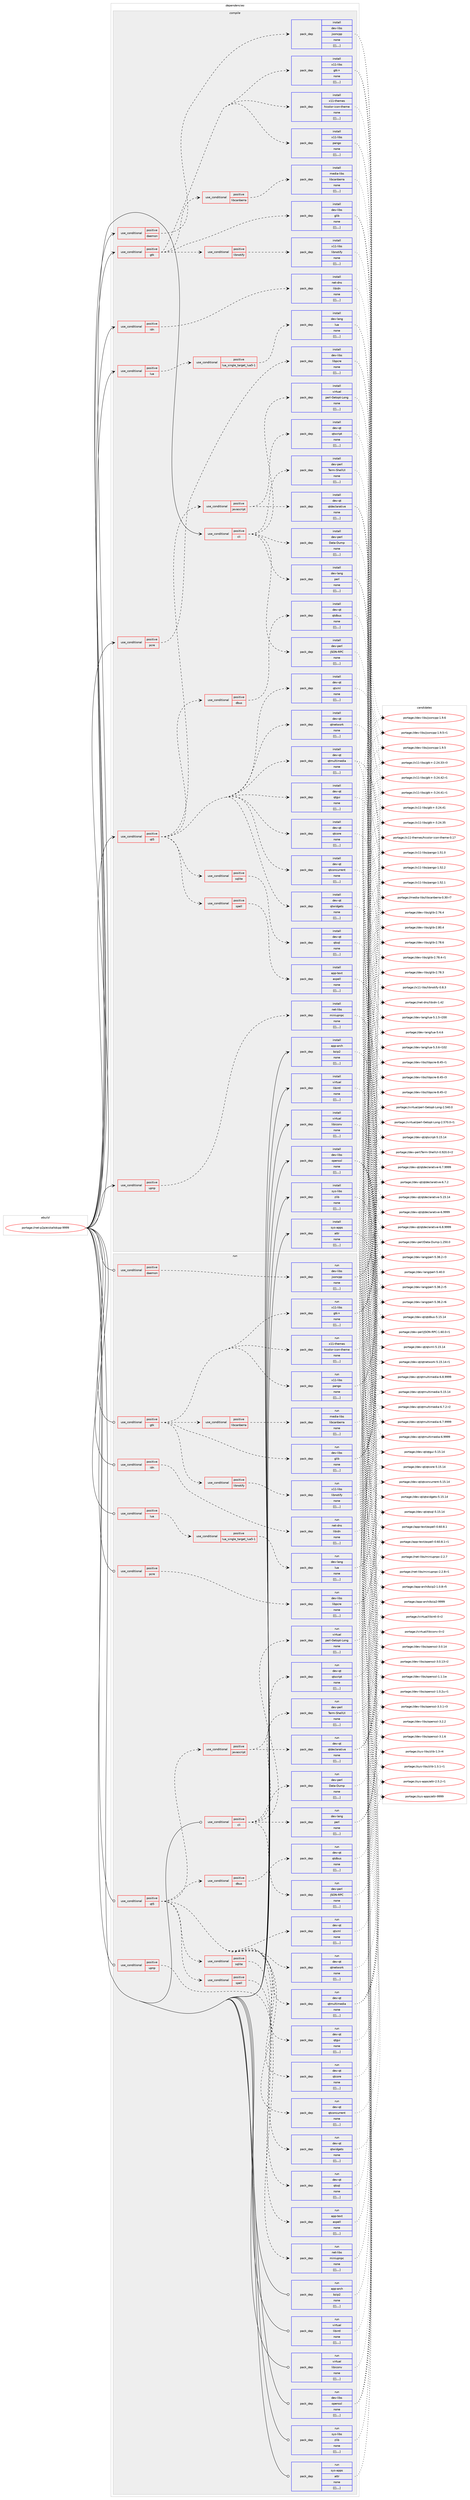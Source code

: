 digraph prolog {

# *************
# Graph options
# *************

newrank=true;
concentrate=true;
compound=true;
graph [rankdir=LR,fontname=Helvetica,fontsize=10,ranksep=1.5];#, ranksep=2.5, nodesep=0.2];
edge  [arrowhead=vee];
node  [fontname=Helvetica,fontsize=10];

# **********
# The ebuild
# **********

subgraph cluster_leftcol {
color=gray;
label=<<i>ebuild</i>>;
id [label="portage://net-p2p/eiskaltdcpp-9999", color=red, width=4, href="../net-p2p/eiskaltdcpp-9999.svg"];
}

# ****************
# The dependencies
# ****************

subgraph cluster_midcol {
color=gray;
label=<<i>dependencies</i>>;
subgraph cluster_compile {
fillcolor="#eeeeee";
style=filled;
label=<<i>compile</i>>;
subgraph cond104421 {
dependency397374 [label=<<TABLE BORDER="0" CELLBORDER="1" CELLSPACING="0" CELLPADDING="4"><TR><TD ROWSPAN="3" CELLPADDING="10">use_conditional</TD></TR><TR><TD>positive</TD></TR><TR><TD>cli</TD></TR></TABLE>>, shape=none, color=red];
subgraph pack290051 {
dependency397375 [label=<<TABLE BORDER="0" CELLBORDER="1" CELLSPACING="0" CELLPADDING="4" WIDTH="220"><TR><TD ROWSPAN="6" CELLPADDING="30">pack_dep</TD></TR><TR><TD WIDTH="110">install</TD></TR><TR><TD>dev-lang</TD></TR><TR><TD>perl</TD></TR><TR><TD>none</TD></TR><TR><TD>[[],,,,]</TD></TR></TABLE>>, shape=none, color=blue];
}
dependency397374:e -> dependency397375:w [weight=20,style="dashed",arrowhead="vee"];
subgraph pack290052 {
dependency397376 [label=<<TABLE BORDER="0" CELLBORDER="1" CELLSPACING="0" CELLPADDING="4" WIDTH="220"><TR><TD ROWSPAN="6" CELLPADDING="30">pack_dep</TD></TR><TR><TD WIDTH="110">install</TD></TR><TR><TD>dev-perl</TD></TR><TR><TD>Data-Dump</TD></TR><TR><TD>none</TD></TR><TR><TD>[[],,,,]</TD></TR></TABLE>>, shape=none, color=blue];
}
dependency397374:e -> dependency397376:w [weight=20,style="dashed",arrowhead="vee"];
subgraph pack290053 {
dependency397377 [label=<<TABLE BORDER="0" CELLBORDER="1" CELLSPACING="0" CELLPADDING="4" WIDTH="220"><TR><TD ROWSPAN="6" CELLPADDING="30">pack_dep</TD></TR><TR><TD WIDTH="110">install</TD></TR><TR><TD>dev-perl</TD></TR><TR><TD>Term-ShellUI</TD></TR><TR><TD>none</TD></TR><TR><TD>[[],,,,]</TD></TR></TABLE>>, shape=none, color=blue];
}
dependency397374:e -> dependency397377:w [weight=20,style="dashed",arrowhead="vee"];
subgraph pack290054 {
dependency397378 [label=<<TABLE BORDER="0" CELLBORDER="1" CELLSPACING="0" CELLPADDING="4" WIDTH="220"><TR><TD ROWSPAN="6" CELLPADDING="30">pack_dep</TD></TR><TR><TD WIDTH="110">install</TD></TR><TR><TD>virtual</TD></TR><TR><TD>perl-Getopt-Long</TD></TR><TR><TD>none</TD></TR><TR><TD>[[],,,,]</TD></TR></TABLE>>, shape=none, color=blue];
}
dependency397374:e -> dependency397378:w [weight=20,style="dashed",arrowhead="vee"];
subgraph pack290055 {
dependency397379 [label=<<TABLE BORDER="0" CELLBORDER="1" CELLSPACING="0" CELLPADDING="4" WIDTH="220"><TR><TD ROWSPAN="6" CELLPADDING="30">pack_dep</TD></TR><TR><TD WIDTH="110">install</TD></TR><TR><TD>dev-perl</TD></TR><TR><TD>JSON-RPC</TD></TR><TR><TD>none</TD></TR><TR><TD>[[],,,,]</TD></TR></TABLE>>, shape=none, color=blue];
}
dependency397374:e -> dependency397379:w [weight=20,style="dashed",arrowhead="vee"];
}
id:e -> dependency397374:w [weight=20,style="solid",arrowhead="vee"];
subgraph cond104422 {
dependency397380 [label=<<TABLE BORDER="0" CELLBORDER="1" CELLSPACING="0" CELLPADDING="4"><TR><TD ROWSPAN="3" CELLPADDING="10">use_conditional</TD></TR><TR><TD>positive</TD></TR><TR><TD>daemon</TD></TR></TABLE>>, shape=none, color=red];
subgraph pack290056 {
dependency397381 [label=<<TABLE BORDER="0" CELLBORDER="1" CELLSPACING="0" CELLPADDING="4" WIDTH="220"><TR><TD ROWSPAN="6" CELLPADDING="30">pack_dep</TD></TR><TR><TD WIDTH="110">install</TD></TR><TR><TD>dev-libs</TD></TR><TR><TD>jsoncpp</TD></TR><TR><TD>none</TD></TR><TR><TD>[[],,,,]</TD></TR></TABLE>>, shape=none, color=blue];
}
dependency397380:e -> dependency397381:w [weight=20,style="dashed",arrowhead="vee"];
}
id:e -> dependency397380:w [weight=20,style="solid",arrowhead="vee"];
subgraph cond104423 {
dependency397382 [label=<<TABLE BORDER="0" CELLBORDER="1" CELLSPACING="0" CELLPADDING="4"><TR><TD ROWSPAN="3" CELLPADDING="10">use_conditional</TD></TR><TR><TD>positive</TD></TR><TR><TD>gtk</TD></TR></TABLE>>, shape=none, color=red];
subgraph pack290057 {
dependency397383 [label=<<TABLE BORDER="0" CELLBORDER="1" CELLSPACING="0" CELLPADDING="4" WIDTH="220"><TR><TD ROWSPAN="6" CELLPADDING="30">pack_dep</TD></TR><TR><TD WIDTH="110">install</TD></TR><TR><TD>dev-libs</TD></TR><TR><TD>glib</TD></TR><TR><TD>none</TD></TR><TR><TD>[[],,,,]</TD></TR></TABLE>>, shape=none, color=blue];
}
dependency397382:e -> dependency397383:w [weight=20,style="dashed",arrowhead="vee"];
subgraph pack290058 {
dependency397384 [label=<<TABLE BORDER="0" CELLBORDER="1" CELLSPACING="0" CELLPADDING="4" WIDTH="220"><TR><TD ROWSPAN="6" CELLPADDING="30">pack_dep</TD></TR><TR><TD WIDTH="110">install</TD></TR><TR><TD>x11-libs</TD></TR><TR><TD>gtk+</TD></TR><TR><TD>none</TD></TR><TR><TD>[[],,,,]</TD></TR></TABLE>>, shape=none, color=blue];
}
dependency397382:e -> dependency397384:w [weight=20,style="dashed",arrowhead="vee"];
subgraph pack290059 {
dependency397385 [label=<<TABLE BORDER="0" CELLBORDER="1" CELLSPACING="0" CELLPADDING="4" WIDTH="220"><TR><TD ROWSPAN="6" CELLPADDING="30">pack_dep</TD></TR><TR><TD WIDTH="110">install</TD></TR><TR><TD>x11-libs</TD></TR><TR><TD>pango</TD></TR><TR><TD>none</TD></TR><TR><TD>[[],,,,]</TD></TR></TABLE>>, shape=none, color=blue];
}
dependency397382:e -> dependency397385:w [weight=20,style="dashed",arrowhead="vee"];
subgraph pack290060 {
dependency397386 [label=<<TABLE BORDER="0" CELLBORDER="1" CELLSPACING="0" CELLPADDING="4" WIDTH="220"><TR><TD ROWSPAN="6" CELLPADDING="30">pack_dep</TD></TR><TR><TD WIDTH="110">install</TD></TR><TR><TD>x11-themes</TD></TR><TR><TD>hicolor-icon-theme</TD></TR><TR><TD>none</TD></TR><TR><TD>[[],,,,]</TD></TR></TABLE>>, shape=none, color=blue];
}
dependency397382:e -> dependency397386:w [weight=20,style="dashed",arrowhead="vee"];
subgraph cond104424 {
dependency397387 [label=<<TABLE BORDER="0" CELLBORDER="1" CELLSPACING="0" CELLPADDING="4"><TR><TD ROWSPAN="3" CELLPADDING="10">use_conditional</TD></TR><TR><TD>positive</TD></TR><TR><TD>libcanberra</TD></TR></TABLE>>, shape=none, color=red];
subgraph pack290061 {
dependency397388 [label=<<TABLE BORDER="0" CELLBORDER="1" CELLSPACING="0" CELLPADDING="4" WIDTH="220"><TR><TD ROWSPAN="6" CELLPADDING="30">pack_dep</TD></TR><TR><TD WIDTH="110">install</TD></TR><TR><TD>media-libs</TD></TR><TR><TD>libcanberra</TD></TR><TR><TD>none</TD></TR><TR><TD>[[],,,,]</TD></TR></TABLE>>, shape=none, color=blue];
}
dependency397387:e -> dependency397388:w [weight=20,style="dashed",arrowhead="vee"];
}
dependency397382:e -> dependency397387:w [weight=20,style="dashed",arrowhead="vee"];
subgraph cond104425 {
dependency397389 [label=<<TABLE BORDER="0" CELLBORDER="1" CELLSPACING="0" CELLPADDING="4"><TR><TD ROWSPAN="3" CELLPADDING="10">use_conditional</TD></TR><TR><TD>positive</TD></TR><TR><TD>libnotify</TD></TR></TABLE>>, shape=none, color=red];
subgraph pack290062 {
dependency397390 [label=<<TABLE BORDER="0" CELLBORDER="1" CELLSPACING="0" CELLPADDING="4" WIDTH="220"><TR><TD ROWSPAN="6" CELLPADDING="30">pack_dep</TD></TR><TR><TD WIDTH="110">install</TD></TR><TR><TD>x11-libs</TD></TR><TR><TD>libnotify</TD></TR><TR><TD>none</TD></TR><TR><TD>[[],,,,]</TD></TR></TABLE>>, shape=none, color=blue];
}
dependency397389:e -> dependency397390:w [weight=20,style="dashed",arrowhead="vee"];
}
dependency397382:e -> dependency397389:w [weight=20,style="dashed",arrowhead="vee"];
}
id:e -> dependency397382:w [weight=20,style="solid",arrowhead="vee"];
subgraph cond104426 {
dependency397391 [label=<<TABLE BORDER="0" CELLBORDER="1" CELLSPACING="0" CELLPADDING="4"><TR><TD ROWSPAN="3" CELLPADDING="10">use_conditional</TD></TR><TR><TD>positive</TD></TR><TR><TD>idn</TD></TR></TABLE>>, shape=none, color=red];
subgraph pack290063 {
dependency397392 [label=<<TABLE BORDER="0" CELLBORDER="1" CELLSPACING="0" CELLPADDING="4" WIDTH="220"><TR><TD ROWSPAN="6" CELLPADDING="30">pack_dep</TD></TR><TR><TD WIDTH="110">install</TD></TR><TR><TD>net-dns</TD></TR><TR><TD>libidn</TD></TR><TR><TD>none</TD></TR><TR><TD>[[],,,,]</TD></TR></TABLE>>, shape=none, color=blue];
}
dependency397391:e -> dependency397392:w [weight=20,style="dashed",arrowhead="vee"];
}
id:e -> dependency397391:w [weight=20,style="solid",arrowhead="vee"];
subgraph cond104427 {
dependency397393 [label=<<TABLE BORDER="0" CELLBORDER="1" CELLSPACING="0" CELLPADDING="4"><TR><TD ROWSPAN="3" CELLPADDING="10">use_conditional</TD></TR><TR><TD>positive</TD></TR><TR><TD>lua</TD></TR></TABLE>>, shape=none, color=red];
subgraph cond104428 {
dependency397394 [label=<<TABLE BORDER="0" CELLBORDER="1" CELLSPACING="0" CELLPADDING="4"><TR><TD ROWSPAN="3" CELLPADDING="10">use_conditional</TD></TR><TR><TD>positive</TD></TR><TR><TD>lua_single_target_lua5-1</TD></TR></TABLE>>, shape=none, color=red];
subgraph pack290064 {
dependency397395 [label=<<TABLE BORDER="0" CELLBORDER="1" CELLSPACING="0" CELLPADDING="4" WIDTH="220"><TR><TD ROWSPAN="6" CELLPADDING="30">pack_dep</TD></TR><TR><TD WIDTH="110">install</TD></TR><TR><TD>dev-lang</TD></TR><TR><TD>lua</TD></TR><TR><TD>none</TD></TR><TR><TD>[[],,,,]</TD></TR></TABLE>>, shape=none, color=blue];
}
dependency397394:e -> dependency397395:w [weight=20,style="dashed",arrowhead="vee"];
}
dependency397393:e -> dependency397394:w [weight=20,style="dashed",arrowhead="vee"];
}
id:e -> dependency397393:w [weight=20,style="solid",arrowhead="vee"];
subgraph cond104429 {
dependency397396 [label=<<TABLE BORDER="0" CELLBORDER="1" CELLSPACING="0" CELLPADDING="4"><TR><TD ROWSPAN="3" CELLPADDING="10">use_conditional</TD></TR><TR><TD>positive</TD></TR><TR><TD>pcre</TD></TR></TABLE>>, shape=none, color=red];
subgraph pack290065 {
dependency397397 [label=<<TABLE BORDER="0" CELLBORDER="1" CELLSPACING="0" CELLPADDING="4" WIDTH="220"><TR><TD ROWSPAN="6" CELLPADDING="30">pack_dep</TD></TR><TR><TD WIDTH="110">install</TD></TR><TR><TD>dev-libs</TD></TR><TR><TD>libpcre</TD></TR><TR><TD>none</TD></TR><TR><TD>[[],,,,]</TD></TR></TABLE>>, shape=none, color=blue];
}
dependency397396:e -> dependency397397:w [weight=20,style="dashed",arrowhead="vee"];
}
id:e -> dependency397396:w [weight=20,style="solid",arrowhead="vee"];
subgraph cond104430 {
dependency397398 [label=<<TABLE BORDER="0" CELLBORDER="1" CELLSPACING="0" CELLPADDING="4"><TR><TD ROWSPAN="3" CELLPADDING="10">use_conditional</TD></TR><TR><TD>positive</TD></TR><TR><TD>qt5</TD></TR></TABLE>>, shape=none, color=red];
subgraph pack290066 {
dependency397399 [label=<<TABLE BORDER="0" CELLBORDER="1" CELLSPACING="0" CELLPADDING="4" WIDTH="220"><TR><TD ROWSPAN="6" CELLPADDING="30">pack_dep</TD></TR><TR><TD WIDTH="110">install</TD></TR><TR><TD>dev-qt</TD></TR><TR><TD>qtconcurrent</TD></TR><TR><TD>none</TD></TR><TR><TD>[[],,,,]</TD></TR></TABLE>>, shape=none, color=blue];
}
dependency397398:e -> dependency397399:w [weight=20,style="dashed",arrowhead="vee"];
subgraph pack290067 {
dependency397400 [label=<<TABLE BORDER="0" CELLBORDER="1" CELLSPACING="0" CELLPADDING="4" WIDTH="220"><TR><TD ROWSPAN="6" CELLPADDING="30">pack_dep</TD></TR><TR><TD WIDTH="110">install</TD></TR><TR><TD>dev-qt</TD></TR><TR><TD>qtcore</TD></TR><TR><TD>none</TD></TR><TR><TD>[[],,,,]</TD></TR></TABLE>>, shape=none, color=blue];
}
dependency397398:e -> dependency397400:w [weight=20,style="dashed",arrowhead="vee"];
subgraph pack290068 {
dependency397401 [label=<<TABLE BORDER="0" CELLBORDER="1" CELLSPACING="0" CELLPADDING="4" WIDTH="220"><TR><TD ROWSPAN="6" CELLPADDING="30">pack_dep</TD></TR><TR><TD WIDTH="110">install</TD></TR><TR><TD>dev-qt</TD></TR><TR><TD>qtgui</TD></TR><TR><TD>none</TD></TR><TR><TD>[[],,,,]</TD></TR></TABLE>>, shape=none, color=blue];
}
dependency397398:e -> dependency397401:w [weight=20,style="dashed",arrowhead="vee"];
subgraph pack290069 {
dependency397402 [label=<<TABLE BORDER="0" CELLBORDER="1" CELLSPACING="0" CELLPADDING="4" WIDTH="220"><TR><TD ROWSPAN="6" CELLPADDING="30">pack_dep</TD></TR><TR><TD WIDTH="110">install</TD></TR><TR><TD>dev-qt</TD></TR><TR><TD>qtmultimedia</TD></TR><TR><TD>none</TD></TR><TR><TD>[[],,,,]</TD></TR></TABLE>>, shape=none, color=blue];
}
dependency397398:e -> dependency397402:w [weight=20,style="dashed",arrowhead="vee"];
subgraph pack290070 {
dependency397403 [label=<<TABLE BORDER="0" CELLBORDER="1" CELLSPACING="0" CELLPADDING="4" WIDTH="220"><TR><TD ROWSPAN="6" CELLPADDING="30">pack_dep</TD></TR><TR><TD WIDTH="110">install</TD></TR><TR><TD>dev-qt</TD></TR><TR><TD>qtnetwork</TD></TR><TR><TD>none</TD></TR><TR><TD>[[],,,,]</TD></TR></TABLE>>, shape=none, color=blue];
}
dependency397398:e -> dependency397403:w [weight=20,style="dashed",arrowhead="vee"];
subgraph pack290071 {
dependency397404 [label=<<TABLE BORDER="0" CELLBORDER="1" CELLSPACING="0" CELLPADDING="4" WIDTH="220"><TR><TD ROWSPAN="6" CELLPADDING="30">pack_dep</TD></TR><TR><TD WIDTH="110">install</TD></TR><TR><TD>dev-qt</TD></TR><TR><TD>qtwidgets</TD></TR><TR><TD>none</TD></TR><TR><TD>[[],,,,]</TD></TR></TABLE>>, shape=none, color=blue];
}
dependency397398:e -> dependency397404:w [weight=20,style="dashed",arrowhead="vee"];
subgraph pack290072 {
dependency397405 [label=<<TABLE BORDER="0" CELLBORDER="1" CELLSPACING="0" CELLPADDING="4" WIDTH="220"><TR><TD ROWSPAN="6" CELLPADDING="30">pack_dep</TD></TR><TR><TD WIDTH="110">install</TD></TR><TR><TD>dev-qt</TD></TR><TR><TD>qtxml</TD></TR><TR><TD>none</TD></TR><TR><TD>[[],,,,]</TD></TR></TABLE>>, shape=none, color=blue];
}
dependency397398:e -> dependency397405:w [weight=20,style="dashed",arrowhead="vee"];
subgraph cond104431 {
dependency397406 [label=<<TABLE BORDER="0" CELLBORDER="1" CELLSPACING="0" CELLPADDING="4"><TR><TD ROWSPAN="3" CELLPADDING="10">use_conditional</TD></TR><TR><TD>positive</TD></TR><TR><TD>dbus</TD></TR></TABLE>>, shape=none, color=red];
subgraph pack290073 {
dependency397407 [label=<<TABLE BORDER="0" CELLBORDER="1" CELLSPACING="0" CELLPADDING="4" WIDTH="220"><TR><TD ROWSPAN="6" CELLPADDING="30">pack_dep</TD></TR><TR><TD WIDTH="110">install</TD></TR><TR><TD>dev-qt</TD></TR><TR><TD>qtdbus</TD></TR><TR><TD>none</TD></TR><TR><TD>[[],,,,]</TD></TR></TABLE>>, shape=none, color=blue];
}
dependency397406:e -> dependency397407:w [weight=20,style="dashed",arrowhead="vee"];
}
dependency397398:e -> dependency397406:w [weight=20,style="dashed",arrowhead="vee"];
subgraph cond104432 {
dependency397408 [label=<<TABLE BORDER="0" CELLBORDER="1" CELLSPACING="0" CELLPADDING="4"><TR><TD ROWSPAN="3" CELLPADDING="10">use_conditional</TD></TR><TR><TD>positive</TD></TR><TR><TD>javascript</TD></TR></TABLE>>, shape=none, color=red];
subgraph pack290074 {
dependency397409 [label=<<TABLE BORDER="0" CELLBORDER="1" CELLSPACING="0" CELLPADDING="4" WIDTH="220"><TR><TD ROWSPAN="6" CELLPADDING="30">pack_dep</TD></TR><TR><TD WIDTH="110">install</TD></TR><TR><TD>dev-qt</TD></TR><TR><TD>qtdeclarative</TD></TR><TR><TD>none</TD></TR><TR><TD>[[],,,,]</TD></TR></TABLE>>, shape=none, color=blue];
}
dependency397408:e -> dependency397409:w [weight=20,style="dashed",arrowhead="vee"];
subgraph pack290075 {
dependency397410 [label=<<TABLE BORDER="0" CELLBORDER="1" CELLSPACING="0" CELLPADDING="4" WIDTH="220"><TR><TD ROWSPAN="6" CELLPADDING="30">pack_dep</TD></TR><TR><TD WIDTH="110">install</TD></TR><TR><TD>dev-qt</TD></TR><TR><TD>qtscript</TD></TR><TR><TD>none</TD></TR><TR><TD>[[],,,,]</TD></TR></TABLE>>, shape=none, color=blue];
}
dependency397408:e -> dependency397410:w [weight=20,style="dashed",arrowhead="vee"];
}
dependency397398:e -> dependency397408:w [weight=20,style="dashed",arrowhead="vee"];
subgraph cond104433 {
dependency397411 [label=<<TABLE BORDER="0" CELLBORDER="1" CELLSPACING="0" CELLPADDING="4"><TR><TD ROWSPAN="3" CELLPADDING="10">use_conditional</TD></TR><TR><TD>positive</TD></TR><TR><TD>spell</TD></TR></TABLE>>, shape=none, color=red];
subgraph pack290076 {
dependency397412 [label=<<TABLE BORDER="0" CELLBORDER="1" CELLSPACING="0" CELLPADDING="4" WIDTH="220"><TR><TD ROWSPAN="6" CELLPADDING="30">pack_dep</TD></TR><TR><TD WIDTH="110">install</TD></TR><TR><TD>app-text</TD></TR><TR><TD>aspell</TD></TR><TR><TD>none</TD></TR><TR><TD>[[],,,,]</TD></TR></TABLE>>, shape=none, color=blue];
}
dependency397411:e -> dependency397412:w [weight=20,style="dashed",arrowhead="vee"];
}
dependency397398:e -> dependency397411:w [weight=20,style="dashed",arrowhead="vee"];
subgraph cond104434 {
dependency397413 [label=<<TABLE BORDER="0" CELLBORDER="1" CELLSPACING="0" CELLPADDING="4"><TR><TD ROWSPAN="3" CELLPADDING="10">use_conditional</TD></TR><TR><TD>positive</TD></TR><TR><TD>sqlite</TD></TR></TABLE>>, shape=none, color=red];
subgraph pack290077 {
dependency397414 [label=<<TABLE BORDER="0" CELLBORDER="1" CELLSPACING="0" CELLPADDING="4" WIDTH="220"><TR><TD ROWSPAN="6" CELLPADDING="30">pack_dep</TD></TR><TR><TD WIDTH="110">install</TD></TR><TR><TD>dev-qt</TD></TR><TR><TD>qtsql</TD></TR><TR><TD>none</TD></TR><TR><TD>[[],,,,]</TD></TR></TABLE>>, shape=none, color=blue];
}
dependency397413:e -> dependency397414:w [weight=20,style="dashed",arrowhead="vee"];
}
dependency397398:e -> dependency397413:w [weight=20,style="dashed",arrowhead="vee"];
}
id:e -> dependency397398:w [weight=20,style="solid",arrowhead="vee"];
subgraph cond104435 {
dependency397415 [label=<<TABLE BORDER="0" CELLBORDER="1" CELLSPACING="0" CELLPADDING="4"><TR><TD ROWSPAN="3" CELLPADDING="10">use_conditional</TD></TR><TR><TD>positive</TD></TR><TR><TD>upnp</TD></TR></TABLE>>, shape=none, color=red];
subgraph pack290078 {
dependency397416 [label=<<TABLE BORDER="0" CELLBORDER="1" CELLSPACING="0" CELLPADDING="4" WIDTH="220"><TR><TD ROWSPAN="6" CELLPADDING="30">pack_dep</TD></TR><TR><TD WIDTH="110">install</TD></TR><TR><TD>net-libs</TD></TR><TR><TD>miniupnpc</TD></TR><TR><TD>none</TD></TR><TR><TD>[[],,,,]</TD></TR></TABLE>>, shape=none, color=blue];
}
dependency397415:e -> dependency397416:w [weight=20,style="dashed",arrowhead="vee"];
}
id:e -> dependency397415:w [weight=20,style="solid",arrowhead="vee"];
subgraph pack290079 {
dependency397417 [label=<<TABLE BORDER="0" CELLBORDER="1" CELLSPACING="0" CELLPADDING="4" WIDTH="220"><TR><TD ROWSPAN="6" CELLPADDING="30">pack_dep</TD></TR><TR><TD WIDTH="110">install</TD></TR><TR><TD>app-arch</TD></TR><TR><TD>bzip2</TD></TR><TR><TD>none</TD></TR><TR><TD>[[],,,,]</TD></TR></TABLE>>, shape=none, color=blue];
}
id:e -> dependency397417:w [weight=20,style="solid",arrowhead="vee"];
subgraph pack290080 {
dependency397418 [label=<<TABLE BORDER="0" CELLBORDER="1" CELLSPACING="0" CELLPADDING="4" WIDTH="220"><TR><TD ROWSPAN="6" CELLPADDING="30">pack_dep</TD></TR><TR><TD WIDTH="110">install</TD></TR><TR><TD>dev-libs</TD></TR><TR><TD>openssl</TD></TR><TR><TD>none</TD></TR><TR><TD>[[],,,,]</TD></TR></TABLE>>, shape=none, color=blue];
}
id:e -> dependency397418:w [weight=20,style="solid",arrowhead="vee"];
subgraph pack290081 {
dependency397419 [label=<<TABLE BORDER="0" CELLBORDER="1" CELLSPACING="0" CELLPADDING="4" WIDTH="220"><TR><TD ROWSPAN="6" CELLPADDING="30">pack_dep</TD></TR><TR><TD WIDTH="110">install</TD></TR><TR><TD>sys-apps</TD></TR><TR><TD>attr</TD></TR><TR><TD>none</TD></TR><TR><TD>[[],,,,]</TD></TR></TABLE>>, shape=none, color=blue];
}
id:e -> dependency397419:w [weight=20,style="solid",arrowhead="vee"];
subgraph pack290082 {
dependency397420 [label=<<TABLE BORDER="0" CELLBORDER="1" CELLSPACING="0" CELLPADDING="4" WIDTH="220"><TR><TD ROWSPAN="6" CELLPADDING="30">pack_dep</TD></TR><TR><TD WIDTH="110">install</TD></TR><TR><TD>sys-libs</TD></TR><TR><TD>zlib</TD></TR><TR><TD>none</TD></TR><TR><TD>[[],,,,]</TD></TR></TABLE>>, shape=none, color=blue];
}
id:e -> dependency397420:w [weight=20,style="solid",arrowhead="vee"];
subgraph pack290083 {
dependency397421 [label=<<TABLE BORDER="0" CELLBORDER="1" CELLSPACING="0" CELLPADDING="4" WIDTH="220"><TR><TD ROWSPAN="6" CELLPADDING="30">pack_dep</TD></TR><TR><TD WIDTH="110">install</TD></TR><TR><TD>virtual</TD></TR><TR><TD>libiconv</TD></TR><TR><TD>none</TD></TR><TR><TD>[[],,,,]</TD></TR></TABLE>>, shape=none, color=blue];
}
id:e -> dependency397421:w [weight=20,style="solid",arrowhead="vee"];
subgraph pack290084 {
dependency397422 [label=<<TABLE BORDER="0" CELLBORDER="1" CELLSPACING="0" CELLPADDING="4" WIDTH="220"><TR><TD ROWSPAN="6" CELLPADDING="30">pack_dep</TD></TR><TR><TD WIDTH="110">install</TD></TR><TR><TD>virtual</TD></TR><TR><TD>libintl</TD></TR><TR><TD>none</TD></TR><TR><TD>[[],,,,]</TD></TR></TABLE>>, shape=none, color=blue];
}
id:e -> dependency397422:w [weight=20,style="solid",arrowhead="vee"];
}
subgraph cluster_compileandrun {
fillcolor="#eeeeee";
style=filled;
label=<<i>compile and run</i>>;
}
subgraph cluster_run {
fillcolor="#eeeeee";
style=filled;
label=<<i>run</i>>;
subgraph cond104436 {
dependency397423 [label=<<TABLE BORDER="0" CELLBORDER="1" CELLSPACING="0" CELLPADDING="4"><TR><TD ROWSPAN="3" CELLPADDING="10">use_conditional</TD></TR><TR><TD>positive</TD></TR><TR><TD>cli</TD></TR></TABLE>>, shape=none, color=red];
subgraph pack290085 {
dependency397424 [label=<<TABLE BORDER="0" CELLBORDER="1" CELLSPACING="0" CELLPADDING="4" WIDTH="220"><TR><TD ROWSPAN="6" CELLPADDING="30">pack_dep</TD></TR><TR><TD WIDTH="110">run</TD></TR><TR><TD>dev-lang</TD></TR><TR><TD>perl</TD></TR><TR><TD>none</TD></TR><TR><TD>[[],,,,]</TD></TR></TABLE>>, shape=none, color=blue];
}
dependency397423:e -> dependency397424:w [weight=20,style="dashed",arrowhead="vee"];
subgraph pack290086 {
dependency397425 [label=<<TABLE BORDER="0" CELLBORDER="1" CELLSPACING="0" CELLPADDING="4" WIDTH="220"><TR><TD ROWSPAN="6" CELLPADDING="30">pack_dep</TD></TR><TR><TD WIDTH="110">run</TD></TR><TR><TD>dev-perl</TD></TR><TR><TD>Data-Dump</TD></TR><TR><TD>none</TD></TR><TR><TD>[[],,,,]</TD></TR></TABLE>>, shape=none, color=blue];
}
dependency397423:e -> dependency397425:w [weight=20,style="dashed",arrowhead="vee"];
subgraph pack290087 {
dependency397426 [label=<<TABLE BORDER="0" CELLBORDER="1" CELLSPACING="0" CELLPADDING="4" WIDTH="220"><TR><TD ROWSPAN="6" CELLPADDING="30">pack_dep</TD></TR><TR><TD WIDTH="110">run</TD></TR><TR><TD>dev-perl</TD></TR><TR><TD>Term-ShellUI</TD></TR><TR><TD>none</TD></TR><TR><TD>[[],,,,]</TD></TR></TABLE>>, shape=none, color=blue];
}
dependency397423:e -> dependency397426:w [weight=20,style="dashed",arrowhead="vee"];
subgraph pack290088 {
dependency397427 [label=<<TABLE BORDER="0" CELLBORDER="1" CELLSPACING="0" CELLPADDING="4" WIDTH="220"><TR><TD ROWSPAN="6" CELLPADDING="30">pack_dep</TD></TR><TR><TD WIDTH="110">run</TD></TR><TR><TD>virtual</TD></TR><TR><TD>perl-Getopt-Long</TD></TR><TR><TD>none</TD></TR><TR><TD>[[],,,,]</TD></TR></TABLE>>, shape=none, color=blue];
}
dependency397423:e -> dependency397427:w [weight=20,style="dashed",arrowhead="vee"];
subgraph pack290089 {
dependency397428 [label=<<TABLE BORDER="0" CELLBORDER="1" CELLSPACING="0" CELLPADDING="4" WIDTH="220"><TR><TD ROWSPAN="6" CELLPADDING="30">pack_dep</TD></TR><TR><TD WIDTH="110">run</TD></TR><TR><TD>dev-perl</TD></TR><TR><TD>JSON-RPC</TD></TR><TR><TD>none</TD></TR><TR><TD>[[],,,,]</TD></TR></TABLE>>, shape=none, color=blue];
}
dependency397423:e -> dependency397428:w [weight=20,style="dashed",arrowhead="vee"];
}
id:e -> dependency397423:w [weight=20,style="solid",arrowhead="odot"];
subgraph cond104437 {
dependency397429 [label=<<TABLE BORDER="0" CELLBORDER="1" CELLSPACING="0" CELLPADDING="4"><TR><TD ROWSPAN="3" CELLPADDING="10">use_conditional</TD></TR><TR><TD>positive</TD></TR><TR><TD>daemon</TD></TR></TABLE>>, shape=none, color=red];
subgraph pack290090 {
dependency397430 [label=<<TABLE BORDER="0" CELLBORDER="1" CELLSPACING="0" CELLPADDING="4" WIDTH="220"><TR><TD ROWSPAN="6" CELLPADDING="30">pack_dep</TD></TR><TR><TD WIDTH="110">run</TD></TR><TR><TD>dev-libs</TD></TR><TR><TD>jsoncpp</TD></TR><TR><TD>none</TD></TR><TR><TD>[[],,,,]</TD></TR></TABLE>>, shape=none, color=blue];
}
dependency397429:e -> dependency397430:w [weight=20,style="dashed",arrowhead="vee"];
}
id:e -> dependency397429:w [weight=20,style="solid",arrowhead="odot"];
subgraph cond104438 {
dependency397431 [label=<<TABLE BORDER="0" CELLBORDER="1" CELLSPACING="0" CELLPADDING="4"><TR><TD ROWSPAN="3" CELLPADDING="10">use_conditional</TD></TR><TR><TD>positive</TD></TR><TR><TD>gtk</TD></TR></TABLE>>, shape=none, color=red];
subgraph pack290091 {
dependency397432 [label=<<TABLE BORDER="0" CELLBORDER="1" CELLSPACING="0" CELLPADDING="4" WIDTH="220"><TR><TD ROWSPAN="6" CELLPADDING="30">pack_dep</TD></TR><TR><TD WIDTH="110">run</TD></TR><TR><TD>dev-libs</TD></TR><TR><TD>glib</TD></TR><TR><TD>none</TD></TR><TR><TD>[[],,,,]</TD></TR></TABLE>>, shape=none, color=blue];
}
dependency397431:e -> dependency397432:w [weight=20,style="dashed",arrowhead="vee"];
subgraph pack290092 {
dependency397433 [label=<<TABLE BORDER="0" CELLBORDER="1" CELLSPACING="0" CELLPADDING="4" WIDTH="220"><TR><TD ROWSPAN="6" CELLPADDING="30">pack_dep</TD></TR><TR><TD WIDTH="110">run</TD></TR><TR><TD>x11-libs</TD></TR><TR><TD>gtk+</TD></TR><TR><TD>none</TD></TR><TR><TD>[[],,,,]</TD></TR></TABLE>>, shape=none, color=blue];
}
dependency397431:e -> dependency397433:w [weight=20,style="dashed",arrowhead="vee"];
subgraph pack290093 {
dependency397434 [label=<<TABLE BORDER="0" CELLBORDER="1" CELLSPACING="0" CELLPADDING="4" WIDTH="220"><TR><TD ROWSPAN="6" CELLPADDING="30">pack_dep</TD></TR><TR><TD WIDTH="110">run</TD></TR><TR><TD>x11-libs</TD></TR><TR><TD>pango</TD></TR><TR><TD>none</TD></TR><TR><TD>[[],,,,]</TD></TR></TABLE>>, shape=none, color=blue];
}
dependency397431:e -> dependency397434:w [weight=20,style="dashed",arrowhead="vee"];
subgraph pack290094 {
dependency397435 [label=<<TABLE BORDER="0" CELLBORDER="1" CELLSPACING="0" CELLPADDING="4" WIDTH="220"><TR><TD ROWSPAN="6" CELLPADDING="30">pack_dep</TD></TR><TR><TD WIDTH="110">run</TD></TR><TR><TD>x11-themes</TD></TR><TR><TD>hicolor-icon-theme</TD></TR><TR><TD>none</TD></TR><TR><TD>[[],,,,]</TD></TR></TABLE>>, shape=none, color=blue];
}
dependency397431:e -> dependency397435:w [weight=20,style="dashed",arrowhead="vee"];
subgraph cond104439 {
dependency397436 [label=<<TABLE BORDER="0" CELLBORDER="1" CELLSPACING="0" CELLPADDING="4"><TR><TD ROWSPAN="3" CELLPADDING="10">use_conditional</TD></TR><TR><TD>positive</TD></TR><TR><TD>libcanberra</TD></TR></TABLE>>, shape=none, color=red];
subgraph pack290095 {
dependency397437 [label=<<TABLE BORDER="0" CELLBORDER="1" CELLSPACING="0" CELLPADDING="4" WIDTH="220"><TR><TD ROWSPAN="6" CELLPADDING="30">pack_dep</TD></TR><TR><TD WIDTH="110">run</TD></TR><TR><TD>media-libs</TD></TR><TR><TD>libcanberra</TD></TR><TR><TD>none</TD></TR><TR><TD>[[],,,,]</TD></TR></TABLE>>, shape=none, color=blue];
}
dependency397436:e -> dependency397437:w [weight=20,style="dashed",arrowhead="vee"];
}
dependency397431:e -> dependency397436:w [weight=20,style="dashed",arrowhead="vee"];
subgraph cond104440 {
dependency397438 [label=<<TABLE BORDER="0" CELLBORDER="1" CELLSPACING="0" CELLPADDING="4"><TR><TD ROWSPAN="3" CELLPADDING="10">use_conditional</TD></TR><TR><TD>positive</TD></TR><TR><TD>libnotify</TD></TR></TABLE>>, shape=none, color=red];
subgraph pack290096 {
dependency397439 [label=<<TABLE BORDER="0" CELLBORDER="1" CELLSPACING="0" CELLPADDING="4" WIDTH="220"><TR><TD ROWSPAN="6" CELLPADDING="30">pack_dep</TD></TR><TR><TD WIDTH="110">run</TD></TR><TR><TD>x11-libs</TD></TR><TR><TD>libnotify</TD></TR><TR><TD>none</TD></TR><TR><TD>[[],,,,]</TD></TR></TABLE>>, shape=none, color=blue];
}
dependency397438:e -> dependency397439:w [weight=20,style="dashed",arrowhead="vee"];
}
dependency397431:e -> dependency397438:w [weight=20,style="dashed",arrowhead="vee"];
}
id:e -> dependency397431:w [weight=20,style="solid",arrowhead="odot"];
subgraph cond104441 {
dependency397440 [label=<<TABLE BORDER="0" CELLBORDER="1" CELLSPACING="0" CELLPADDING="4"><TR><TD ROWSPAN="3" CELLPADDING="10">use_conditional</TD></TR><TR><TD>positive</TD></TR><TR><TD>idn</TD></TR></TABLE>>, shape=none, color=red];
subgraph pack290097 {
dependency397441 [label=<<TABLE BORDER="0" CELLBORDER="1" CELLSPACING="0" CELLPADDING="4" WIDTH="220"><TR><TD ROWSPAN="6" CELLPADDING="30">pack_dep</TD></TR><TR><TD WIDTH="110">run</TD></TR><TR><TD>net-dns</TD></TR><TR><TD>libidn</TD></TR><TR><TD>none</TD></TR><TR><TD>[[],,,,]</TD></TR></TABLE>>, shape=none, color=blue];
}
dependency397440:e -> dependency397441:w [weight=20,style="dashed",arrowhead="vee"];
}
id:e -> dependency397440:w [weight=20,style="solid",arrowhead="odot"];
subgraph cond104442 {
dependency397442 [label=<<TABLE BORDER="0" CELLBORDER="1" CELLSPACING="0" CELLPADDING="4"><TR><TD ROWSPAN="3" CELLPADDING="10">use_conditional</TD></TR><TR><TD>positive</TD></TR><TR><TD>lua</TD></TR></TABLE>>, shape=none, color=red];
subgraph cond104443 {
dependency397443 [label=<<TABLE BORDER="0" CELLBORDER="1" CELLSPACING="0" CELLPADDING="4"><TR><TD ROWSPAN="3" CELLPADDING="10">use_conditional</TD></TR><TR><TD>positive</TD></TR><TR><TD>lua_single_target_lua5-1</TD></TR></TABLE>>, shape=none, color=red];
subgraph pack290098 {
dependency397444 [label=<<TABLE BORDER="0" CELLBORDER="1" CELLSPACING="0" CELLPADDING="4" WIDTH="220"><TR><TD ROWSPAN="6" CELLPADDING="30">pack_dep</TD></TR><TR><TD WIDTH="110">run</TD></TR><TR><TD>dev-lang</TD></TR><TR><TD>lua</TD></TR><TR><TD>none</TD></TR><TR><TD>[[],,,,]</TD></TR></TABLE>>, shape=none, color=blue];
}
dependency397443:e -> dependency397444:w [weight=20,style="dashed",arrowhead="vee"];
}
dependency397442:e -> dependency397443:w [weight=20,style="dashed",arrowhead="vee"];
}
id:e -> dependency397442:w [weight=20,style="solid",arrowhead="odot"];
subgraph cond104444 {
dependency397445 [label=<<TABLE BORDER="0" CELLBORDER="1" CELLSPACING="0" CELLPADDING="4"><TR><TD ROWSPAN="3" CELLPADDING="10">use_conditional</TD></TR><TR><TD>positive</TD></TR><TR><TD>pcre</TD></TR></TABLE>>, shape=none, color=red];
subgraph pack290099 {
dependency397446 [label=<<TABLE BORDER="0" CELLBORDER="1" CELLSPACING="0" CELLPADDING="4" WIDTH="220"><TR><TD ROWSPAN="6" CELLPADDING="30">pack_dep</TD></TR><TR><TD WIDTH="110">run</TD></TR><TR><TD>dev-libs</TD></TR><TR><TD>libpcre</TD></TR><TR><TD>none</TD></TR><TR><TD>[[],,,,]</TD></TR></TABLE>>, shape=none, color=blue];
}
dependency397445:e -> dependency397446:w [weight=20,style="dashed",arrowhead="vee"];
}
id:e -> dependency397445:w [weight=20,style="solid",arrowhead="odot"];
subgraph cond104445 {
dependency397447 [label=<<TABLE BORDER="0" CELLBORDER="1" CELLSPACING="0" CELLPADDING="4"><TR><TD ROWSPAN="3" CELLPADDING="10">use_conditional</TD></TR><TR><TD>positive</TD></TR><TR><TD>qt5</TD></TR></TABLE>>, shape=none, color=red];
subgraph pack290100 {
dependency397448 [label=<<TABLE BORDER="0" CELLBORDER="1" CELLSPACING="0" CELLPADDING="4" WIDTH="220"><TR><TD ROWSPAN="6" CELLPADDING="30">pack_dep</TD></TR><TR><TD WIDTH="110">run</TD></TR><TR><TD>dev-qt</TD></TR><TR><TD>qtconcurrent</TD></TR><TR><TD>none</TD></TR><TR><TD>[[],,,,]</TD></TR></TABLE>>, shape=none, color=blue];
}
dependency397447:e -> dependency397448:w [weight=20,style="dashed",arrowhead="vee"];
subgraph pack290101 {
dependency397449 [label=<<TABLE BORDER="0" CELLBORDER="1" CELLSPACING="0" CELLPADDING="4" WIDTH="220"><TR><TD ROWSPAN="6" CELLPADDING="30">pack_dep</TD></TR><TR><TD WIDTH="110">run</TD></TR><TR><TD>dev-qt</TD></TR><TR><TD>qtcore</TD></TR><TR><TD>none</TD></TR><TR><TD>[[],,,,]</TD></TR></TABLE>>, shape=none, color=blue];
}
dependency397447:e -> dependency397449:w [weight=20,style="dashed",arrowhead="vee"];
subgraph pack290102 {
dependency397450 [label=<<TABLE BORDER="0" CELLBORDER="1" CELLSPACING="0" CELLPADDING="4" WIDTH="220"><TR><TD ROWSPAN="6" CELLPADDING="30">pack_dep</TD></TR><TR><TD WIDTH="110">run</TD></TR><TR><TD>dev-qt</TD></TR><TR><TD>qtgui</TD></TR><TR><TD>none</TD></TR><TR><TD>[[],,,,]</TD></TR></TABLE>>, shape=none, color=blue];
}
dependency397447:e -> dependency397450:w [weight=20,style="dashed",arrowhead="vee"];
subgraph pack290103 {
dependency397451 [label=<<TABLE BORDER="0" CELLBORDER="1" CELLSPACING="0" CELLPADDING="4" WIDTH="220"><TR><TD ROWSPAN="6" CELLPADDING="30">pack_dep</TD></TR><TR><TD WIDTH="110">run</TD></TR><TR><TD>dev-qt</TD></TR><TR><TD>qtmultimedia</TD></TR><TR><TD>none</TD></TR><TR><TD>[[],,,,]</TD></TR></TABLE>>, shape=none, color=blue];
}
dependency397447:e -> dependency397451:w [weight=20,style="dashed",arrowhead="vee"];
subgraph pack290104 {
dependency397452 [label=<<TABLE BORDER="0" CELLBORDER="1" CELLSPACING="0" CELLPADDING="4" WIDTH="220"><TR><TD ROWSPAN="6" CELLPADDING="30">pack_dep</TD></TR><TR><TD WIDTH="110">run</TD></TR><TR><TD>dev-qt</TD></TR><TR><TD>qtnetwork</TD></TR><TR><TD>none</TD></TR><TR><TD>[[],,,,]</TD></TR></TABLE>>, shape=none, color=blue];
}
dependency397447:e -> dependency397452:w [weight=20,style="dashed",arrowhead="vee"];
subgraph pack290105 {
dependency397453 [label=<<TABLE BORDER="0" CELLBORDER="1" CELLSPACING="0" CELLPADDING="4" WIDTH="220"><TR><TD ROWSPAN="6" CELLPADDING="30">pack_dep</TD></TR><TR><TD WIDTH="110">run</TD></TR><TR><TD>dev-qt</TD></TR><TR><TD>qtwidgets</TD></TR><TR><TD>none</TD></TR><TR><TD>[[],,,,]</TD></TR></TABLE>>, shape=none, color=blue];
}
dependency397447:e -> dependency397453:w [weight=20,style="dashed",arrowhead="vee"];
subgraph pack290106 {
dependency397454 [label=<<TABLE BORDER="0" CELLBORDER="1" CELLSPACING="0" CELLPADDING="4" WIDTH="220"><TR><TD ROWSPAN="6" CELLPADDING="30">pack_dep</TD></TR><TR><TD WIDTH="110">run</TD></TR><TR><TD>dev-qt</TD></TR><TR><TD>qtxml</TD></TR><TR><TD>none</TD></TR><TR><TD>[[],,,,]</TD></TR></TABLE>>, shape=none, color=blue];
}
dependency397447:e -> dependency397454:w [weight=20,style="dashed",arrowhead="vee"];
subgraph cond104446 {
dependency397455 [label=<<TABLE BORDER="0" CELLBORDER="1" CELLSPACING="0" CELLPADDING="4"><TR><TD ROWSPAN="3" CELLPADDING="10">use_conditional</TD></TR><TR><TD>positive</TD></TR><TR><TD>dbus</TD></TR></TABLE>>, shape=none, color=red];
subgraph pack290107 {
dependency397456 [label=<<TABLE BORDER="0" CELLBORDER="1" CELLSPACING="0" CELLPADDING="4" WIDTH="220"><TR><TD ROWSPAN="6" CELLPADDING="30">pack_dep</TD></TR><TR><TD WIDTH="110">run</TD></TR><TR><TD>dev-qt</TD></TR><TR><TD>qtdbus</TD></TR><TR><TD>none</TD></TR><TR><TD>[[],,,,]</TD></TR></TABLE>>, shape=none, color=blue];
}
dependency397455:e -> dependency397456:w [weight=20,style="dashed",arrowhead="vee"];
}
dependency397447:e -> dependency397455:w [weight=20,style="dashed",arrowhead="vee"];
subgraph cond104447 {
dependency397457 [label=<<TABLE BORDER="0" CELLBORDER="1" CELLSPACING="0" CELLPADDING="4"><TR><TD ROWSPAN="3" CELLPADDING="10">use_conditional</TD></TR><TR><TD>positive</TD></TR><TR><TD>javascript</TD></TR></TABLE>>, shape=none, color=red];
subgraph pack290108 {
dependency397458 [label=<<TABLE BORDER="0" CELLBORDER="1" CELLSPACING="0" CELLPADDING="4" WIDTH="220"><TR><TD ROWSPAN="6" CELLPADDING="30">pack_dep</TD></TR><TR><TD WIDTH="110">run</TD></TR><TR><TD>dev-qt</TD></TR><TR><TD>qtdeclarative</TD></TR><TR><TD>none</TD></TR><TR><TD>[[],,,,]</TD></TR></TABLE>>, shape=none, color=blue];
}
dependency397457:e -> dependency397458:w [weight=20,style="dashed",arrowhead="vee"];
subgraph pack290109 {
dependency397459 [label=<<TABLE BORDER="0" CELLBORDER="1" CELLSPACING="0" CELLPADDING="4" WIDTH="220"><TR><TD ROWSPAN="6" CELLPADDING="30">pack_dep</TD></TR><TR><TD WIDTH="110">run</TD></TR><TR><TD>dev-qt</TD></TR><TR><TD>qtscript</TD></TR><TR><TD>none</TD></TR><TR><TD>[[],,,,]</TD></TR></TABLE>>, shape=none, color=blue];
}
dependency397457:e -> dependency397459:w [weight=20,style="dashed",arrowhead="vee"];
}
dependency397447:e -> dependency397457:w [weight=20,style="dashed",arrowhead="vee"];
subgraph cond104448 {
dependency397460 [label=<<TABLE BORDER="0" CELLBORDER="1" CELLSPACING="0" CELLPADDING="4"><TR><TD ROWSPAN="3" CELLPADDING="10">use_conditional</TD></TR><TR><TD>positive</TD></TR><TR><TD>spell</TD></TR></TABLE>>, shape=none, color=red];
subgraph pack290110 {
dependency397461 [label=<<TABLE BORDER="0" CELLBORDER="1" CELLSPACING="0" CELLPADDING="4" WIDTH="220"><TR><TD ROWSPAN="6" CELLPADDING="30">pack_dep</TD></TR><TR><TD WIDTH="110">run</TD></TR><TR><TD>app-text</TD></TR><TR><TD>aspell</TD></TR><TR><TD>none</TD></TR><TR><TD>[[],,,,]</TD></TR></TABLE>>, shape=none, color=blue];
}
dependency397460:e -> dependency397461:w [weight=20,style="dashed",arrowhead="vee"];
}
dependency397447:e -> dependency397460:w [weight=20,style="dashed",arrowhead="vee"];
subgraph cond104449 {
dependency397462 [label=<<TABLE BORDER="0" CELLBORDER="1" CELLSPACING="0" CELLPADDING="4"><TR><TD ROWSPAN="3" CELLPADDING="10">use_conditional</TD></TR><TR><TD>positive</TD></TR><TR><TD>sqlite</TD></TR></TABLE>>, shape=none, color=red];
subgraph pack290111 {
dependency397463 [label=<<TABLE BORDER="0" CELLBORDER="1" CELLSPACING="0" CELLPADDING="4" WIDTH="220"><TR><TD ROWSPAN="6" CELLPADDING="30">pack_dep</TD></TR><TR><TD WIDTH="110">run</TD></TR><TR><TD>dev-qt</TD></TR><TR><TD>qtsql</TD></TR><TR><TD>none</TD></TR><TR><TD>[[],,,,]</TD></TR></TABLE>>, shape=none, color=blue];
}
dependency397462:e -> dependency397463:w [weight=20,style="dashed",arrowhead="vee"];
}
dependency397447:e -> dependency397462:w [weight=20,style="dashed",arrowhead="vee"];
}
id:e -> dependency397447:w [weight=20,style="solid",arrowhead="odot"];
subgraph cond104450 {
dependency397464 [label=<<TABLE BORDER="0" CELLBORDER="1" CELLSPACING="0" CELLPADDING="4"><TR><TD ROWSPAN="3" CELLPADDING="10">use_conditional</TD></TR><TR><TD>positive</TD></TR><TR><TD>upnp</TD></TR></TABLE>>, shape=none, color=red];
subgraph pack290112 {
dependency397465 [label=<<TABLE BORDER="0" CELLBORDER="1" CELLSPACING="0" CELLPADDING="4" WIDTH="220"><TR><TD ROWSPAN="6" CELLPADDING="30">pack_dep</TD></TR><TR><TD WIDTH="110">run</TD></TR><TR><TD>net-libs</TD></TR><TR><TD>miniupnpc</TD></TR><TR><TD>none</TD></TR><TR><TD>[[],,,,]</TD></TR></TABLE>>, shape=none, color=blue];
}
dependency397464:e -> dependency397465:w [weight=20,style="dashed",arrowhead="vee"];
}
id:e -> dependency397464:w [weight=20,style="solid",arrowhead="odot"];
subgraph pack290113 {
dependency397466 [label=<<TABLE BORDER="0" CELLBORDER="1" CELLSPACING="0" CELLPADDING="4" WIDTH="220"><TR><TD ROWSPAN="6" CELLPADDING="30">pack_dep</TD></TR><TR><TD WIDTH="110">run</TD></TR><TR><TD>app-arch</TD></TR><TR><TD>bzip2</TD></TR><TR><TD>none</TD></TR><TR><TD>[[],,,,]</TD></TR></TABLE>>, shape=none, color=blue];
}
id:e -> dependency397466:w [weight=20,style="solid",arrowhead="odot"];
subgraph pack290114 {
dependency397467 [label=<<TABLE BORDER="0" CELLBORDER="1" CELLSPACING="0" CELLPADDING="4" WIDTH="220"><TR><TD ROWSPAN="6" CELLPADDING="30">pack_dep</TD></TR><TR><TD WIDTH="110">run</TD></TR><TR><TD>dev-libs</TD></TR><TR><TD>openssl</TD></TR><TR><TD>none</TD></TR><TR><TD>[[],,,,]</TD></TR></TABLE>>, shape=none, color=blue];
}
id:e -> dependency397467:w [weight=20,style="solid",arrowhead="odot"];
subgraph pack290115 {
dependency397468 [label=<<TABLE BORDER="0" CELLBORDER="1" CELLSPACING="0" CELLPADDING="4" WIDTH="220"><TR><TD ROWSPAN="6" CELLPADDING="30">pack_dep</TD></TR><TR><TD WIDTH="110">run</TD></TR><TR><TD>sys-apps</TD></TR><TR><TD>attr</TD></TR><TR><TD>none</TD></TR><TR><TD>[[],,,,]</TD></TR></TABLE>>, shape=none, color=blue];
}
id:e -> dependency397468:w [weight=20,style="solid",arrowhead="odot"];
subgraph pack290116 {
dependency397469 [label=<<TABLE BORDER="0" CELLBORDER="1" CELLSPACING="0" CELLPADDING="4" WIDTH="220"><TR><TD ROWSPAN="6" CELLPADDING="30">pack_dep</TD></TR><TR><TD WIDTH="110">run</TD></TR><TR><TD>sys-libs</TD></TR><TR><TD>zlib</TD></TR><TR><TD>none</TD></TR><TR><TD>[[],,,,]</TD></TR></TABLE>>, shape=none, color=blue];
}
id:e -> dependency397469:w [weight=20,style="solid",arrowhead="odot"];
subgraph pack290117 {
dependency397470 [label=<<TABLE BORDER="0" CELLBORDER="1" CELLSPACING="0" CELLPADDING="4" WIDTH="220"><TR><TD ROWSPAN="6" CELLPADDING="30">pack_dep</TD></TR><TR><TD WIDTH="110">run</TD></TR><TR><TD>virtual</TD></TR><TR><TD>libiconv</TD></TR><TR><TD>none</TD></TR><TR><TD>[[],,,,]</TD></TR></TABLE>>, shape=none, color=blue];
}
id:e -> dependency397470:w [weight=20,style="solid",arrowhead="odot"];
subgraph pack290118 {
dependency397471 [label=<<TABLE BORDER="0" CELLBORDER="1" CELLSPACING="0" CELLPADDING="4" WIDTH="220"><TR><TD ROWSPAN="6" CELLPADDING="30">pack_dep</TD></TR><TR><TD WIDTH="110">run</TD></TR><TR><TD>virtual</TD></TR><TR><TD>libintl</TD></TR><TR><TD>none</TD></TR><TR><TD>[[],,,,]</TD></TR></TABLE>>, shape=none, color=blue];
}
id:e -> dependency397471:w [weight=20,style="solid",arrowhead="odot"];
}
}

# **************
# The candidates
# **************

subgraph cluster_choices {
rank=same;
color=gray;
label=<<i>candidates</i>>;

subgraph choice290051 {
color=black;
nodesep=1;
choice10010111845108971101034711210111410845534652484648 [label="portage://dev-lang/perl-5.40.0", color=red, width=4,href="../dev-lang/perl-5.40.0.svg"];
choice100101118451089711010347112101114108455346515646504511454 [label="portage://dev-lang/perl-5.38.2-r6", color=red, width=4,href="../dev-lang/perl-5.38.2-r6.svg"];
choice100101118451089711010347112101114108455346515646504511453 [label="portage://dev-lang/perl-5.38.2-r5", color=red, width=4,href="../dev-lang/perl-5.38.2-r5.svg"];
choice100101118451089711010347112101114108455346515646504511451 [label="portage://dev-lang/perl-5.38.2-r3", color=red, width=4,href="../dev-lang/perl-5.38.2-r3.svg"];
dependency397375:e -> choice10010111845108971101034711210111410845534652484648:w [style=dotted,weight="100"];
dependency397375:e -> choice100101118451089711010347112101114108455346515646504511454:w [style=dotted,weight="100"];
dependency397375:e -> choice100101118451089711010347112101114108455346515646504511453:w [style=dotted,weight="100"];
dependency397375:e -> choice100101118451089711010347112101114108455346515646504511451:w [style=dotted,weight="100"];
}
subgraph choice290052 {
color=black;
nodesep=1;
choice100101118451121011141084768971169745681171091124549465053484648 [label="portage://dev-perl/Data-Dump-1.250.0", color=red, width=4,href="../dev-perl/Data-Dump-1.250.0.svg"];
dependency397376:e -> choice100101118451121011141084768971169745681171091124549465053484648:w [style=dotted,weight="100"];
}
subgraph choice290053 {
color=black;
nodesep=1;
choice1001011184511210111410847841011141094583104101108108857345484657504846484511450 [label="portage://dev-perl/Term-ShellUI-0.920.0-r2", color=red, width=4,href="../dev-perl/Term-ShellUI-0.920.0-r2.svg"];
dependency397377:e -> choice1001011184511210111410847841011141094583104101108108857345484657504846484511450:w [style=dotted,weight="100"];
}
subgraph choice290054 {
color=black;
nodesep=1;
choice11810511411611797108471121011141084571101116111112116457611111010345504653554846484511449 [label="portage://virtual/perl-Getopt-Long-2.570.0-r1", color=red, width=4,href="../virtual/perl-Getopt-Long-2.570.0-r1.svg"];
choice1181051141161179710847112101114108457110111611111211645761111101034550465352484648 [label="portage://virtual/perl-Getopt-Long-2.540.0", color=red, width=4,href="../virtual/perl-Getopt-Long-2.540.0.svg"];
dependency397378:e -> choice11810511411611797108471121011141084571101116111112116457611111010345504653554846484511449:w [style=dotted,weight="100"];
dependency397378:e -> choice1181051141161179710847112101114108457110111611111211645761111101034550465352484648:w [style=dotted,weight="100"];
}
subgraph choice290055 {
color=black;
nodesep=1;
choice10010111845112101114108477483797845828067454946544846484511449 [label="portage://dev-perl/JSON-RPC-1.60.0-r1", color=red, width=4,href="../dev-perl/JSON-RPC-1.60.0-r1.svg"];
dependency397379:e -> choice10010111845112101114108477483797845828067454946544846484511449:w [style=dotted,weight="100"];
}
subgraph choice290056 {
color=black;
nodesep=1;
choice10010111845108105981154710611511111099112112454946574654 [label="portage://dev-libs/jsoncpp-1.9.6", color=red, width=4,href="../dev-libs/jsoncpp-1.9.6.svg"];
choice100101118451081059811547106115111110991121124549465746534511449 [label="portage://dev-libs/jsoncpp-1.9.5-r1", color=red, width=4,href="../dev-libs/jsoncpp-1.9.5-r1.svg"];
choice10010111845108105981154710611511111099112112454946574653 [label="portage://dev-libs/jsoncpp-1.9.5", color=red, width=4,href="../dev-libs/jsoncpp-1.9.5.svg"];
dependency397381:e -> choice10010111845108105981154710611511111099112112454946574654:w [style=dotted,weight="100"];
dependency397381:e -> choice100101118451081059811547106115111110991121124549465746534511449:w [style=dotted,weight="100"];
dependency397381:e -> choice10010111845108105981154710611511111099112112454946574653:w [style=dotted,weight="100"];
}
subgraph choice290057 {
color=black;
nodesep=1;
choice1001011184510810598115471031081059845504656484652 [label="portage://dev-libs/glib-2.80.4", color=red, width=4,href="../dev-libs/glib-2.80.4.svg"];
choice1001011184510810598115471031081059845504655564654 [label="portage://dev-libs/glib-2.78.6", color=red, width=4,href="../dev-libs/glib-2.78.6.svg"];
choice10010111845108105981154710310810598455046555646524511449 [label="portage://dev-libs/glib-2.78.4-r1", color=red, width=4,href="../dev-libs/glib-2.78.4-r1.svg"];
choice1001011184510810598115471031081059845504655564651 [label="portage://dev-libs/glib-2.78.3", color=red, width=4,href="../dev-libs/glib-2.78.3.svg"];
choice1001011184510810598115471031081059845504655544652 [label="portage://dev-libs/glib-2.76.4", color=red, width=4,href="../dev-libs/glib-2.76.4.svg"];
dependency397383:e -> choice1001011184510810598115471031081059845504656484652:w [style=dotted,weight="100"];
dependency397383:e -> choice1001011184510810598115471031081059845504655564654:w [style=dotted,weight="100"];
dependency397383:e -> choice10010111845108105981154710310810598455046555646524511449:w [style=dotted,weight="100"];
dependency397383:e -> choice1001011184510810598115471031081059845504655564651:w [style=dotted,weight="100"];
dependency397383:e -> choice1001011184510810598115471031081059845504655544652:w [style=dotted,weight="100"];
}
subgraph choice290058 {
color=black;
nodesep=1;
choice12049494510810598115471031161074345514650524652504511449 [label="portage://x11-libs/gtk+-3.24.42-r1", color=red, width=4,href="../x11-libs/gtk+-3.24.42-r1.svg"];
choice12049494510810598115471031161074345514650524652494511449 [label="portage://x11-libs/gtk+-3.24.41-r1", color=red, width=4,href="../x11-libs/gtk+-3.24.41-r1.svg"];
choice1204949451081059811547103116107434551465052465249 [label="portage://x11-libs/gtk+-3.24.41", color=red, width=4,href="../x11-libs/gtk+-3.24.41.svg"];
choice1204949451081059811547103116107434551465052465153 [label="portage://x11-libs/gtk+-3.24.35", color=red, width=4,href="../x11-libs/gtk+-3.24.35.svg"];
choice12049494510810598115471031161074345504650524651514511451 [label="portage://x11-libs/gtk+-2.24.33-r3", color=red, width=4,href="../x11-libs/gtk+-2.24.33-r3.svg"];
dependency397384:e -> choice12049494510810598115471031161074345514650524652504511449:w [style=dotted,weight="100"];
dependency397384:e -> choice12049494510810598115471031161074345514650524652494511449:w [style=dotted,weight="100"];
dependency397384:e -> choice1204949451081059811547103116107434551465052465249:w [style=dotted,weight="100"];
dependency397384:e -> choice1204949451081059811547103116107434551465052465153:w [style=dotted,weight="100"];
dependency397384:e -> choice12049494510810598115471031161074345504650524651514511451:w [style=dotted,weight="100"];
}
subgraph choice290059 {
color=black;
nodesep=1;
choice12049494510810598115471129711010311145494653504650 [label="portage://x11-libs/pango-1.52.2", color=red, width=4,href="../x11-libs/pango-1.52.2.svg"];
choice12049494510810598115471129711010311145494653504649 [label="portage://x11-libs/pango-1.52.1", color=red, width=4,href="../x11-libs/pango-1.52.1.svg"];
choice12049494510810598115471129711010311145494653494648 [label="portage://x11-libs/pango-1.51.0", color=red, width=4,href="../x11-libs/pango-1.51.0.svg"];
dependency397385:e -> choice12049494510810598115471129711010311145494653504650:w [style=dotted,weight="100"];
dependency397385:e -> choice12049494510810598115471129711010311145494653504649:w [style=dotted,weight="100"];
dependency397385:e -> choice12049494510810598115471129711010311145494653494648:w [style=dotted,weight="100"];
}
subgraph choice290060 {
color=black;
nodesep=1;
choice12049494511610410110910111547104105991111081111144510599111110451161041011091014548464955 [label="portage://x11-themes/hicolor-icon-theme-0.17", color=red, width=4,href="../x11-themes/hicolor-icon-theme-0.17.svg"];
dependency397386:e -> choice12049494511610410110910111547104105991111081111144510599111110451161041011091014548464955:w [style=dotted,weight="100"];
}
subgraph choice290061 {
color=black;
nodesep=1;
choice10910110010597451081059811547108105989997110981011141149745484651484511455 [label="portage://media-libs/libcanberra-0.30-r7", color=red, width=4,href="../media-libs/libcanberra-0.30-r7.svg"];
dependency397388:e -> choice10910110010597451081059811547108105989997110981011141149745484651484511455:w [style=dotted,weight="100"];
}
subgraph choice290062 {
color=black;
nodesep=1;
choice120494945108105981154710810598110111116105102121454846564651 [label="portage://x11-libs/libnotify-0.8.3", color=red, width=4,href="../x11-libs/libnotify-0.8.3.svg"];
dependency397390:e -> choice120494945108105981154710810598110111116105102121454846564651:w [style=dotted,weight="100"];
}
subgraph choice290063 {
color=black;
nodesep=1;
choice1101011164510011011547108105981051001104549465250 [label="portage://net-dns/libidn-1.42", color=red, width=4,href="../net-dns/libidn-1.42.svg"];
dependency397392:e -> choice1101011164510011011547108105981051001104549465250:w [style=dotted,weight="100"];
}
subgraph choice290064 {
color=black;
nodesep=1;
choice10010111845108971101034710811797455346524654 [label="portage://dev-lang/lua-5.4.6", color=red, width=4,href="../dev-lang/lua-5.4.6.svg"];
choice1001011184510897110103471081179745534651465445114494850 [label="portage://dev-lang/lua-5.3.6-r102", color=red, width=4,href="../dev-lang/lua-5.3.6-r102.svg"];
choice1001011184510897110103471081179745534649465345114504848 [label="portage://dev-lang/lua-5.1.5-r200", color=red, width=4,href="../dev-lang/lua-5.1.5-r200.svg"];
dependency397395:e -> choice10010111845108971101034710811797455346524654:w [style=dotted,weight="100"];
dependency397395:e -> choice1001011184510897110103471081179745534651465445114494850:w [style=dotted,weight="100"];
dependency397395:e -> choice1001011184510897110103471081179745534649465345114504848:w [style=dotted,weight="100"];
}
subgraph choice290065 {
color=black;
nodesep=1;
choice100101118451081059811547108105981129911410145564652534511451 [label="portage://dev-libs/libpcre-8.45-r3", color=red, width=4,href="../dev-libs/libpcre-8.45-r3.svg"];
choice100101118451081059811547108105981129911410145564652534511450 [label="portage://dev-libs/libpcre-8.45-r2", color=red, width=4,href="../dev-libs/libpcre-8.45-r2.svg"];
choice100101118451081059811547108105981129911410145564652534511449 [label="portage://dev-libs/libpcre-8.45-r1", color=red, width=4,href="../dev-libs/libpcre-8.45-r1.svg"];
dependency397397:e -> choice100101118451081059811547108105981129911410145564652534511451:w [style=dotted,weight="100"];
dependency397397:e -> choice100101118451081059811547108105981129911410145564652534511450:w [style=dotted,weight="100"];
dependency397397:e -> choice100101118451081059811547108105981129911410145564652534511449:w [style=dotted,weight="100"];
}
subgraph choice290066 {
color=black;
nodesep=1;
choice100101118451131164711311699111110991171141141011101164553464953464952 [label="portage://dev-qt/qtconcurrent-5.15.14", color=red, width=4,href="../dev-qt/qtconcurrent-5.15.14.svg"];
dependency397399:e -> choice100101118451131164711311699111110991171141141011101164553464953464952:w [style=dotted,weight="100"];
}
subgraph choice290067 {
color=black;
nodesep=1;
choice1001011184511311647113116991111141014553464953464952 [label="portage://dev-qt/qtcore-5.15.14", color=red, width=4,href="../dev-qt/qtcore-5.15.14.svg"];
dependency397400:e -> choice1001011184511311647113116991111141014553464953464952:w [style=dotted,weight="100"];
}
subgraph choice290068 {
color=black;
nodesep=1;
choice10010111845113116471131161031171054553464953464952 [label="portage://dev-qt/qtgui-5.15.14", color=red, width=4,href="../dev-qt/qtgui-5.15.14.svg"];
dependency397401:e -> choice10010111845113116471131161031171054553464953464952:w [style=dotted,weight="100"];
}
subgraph choice290069 {
color=black;
nodesep=1;
choice10010111845113116471131161091171081161051091011001059745544657575757 [label="portage://dev-qt/qtmultimedia-6.9999", color=red, width=4,href="../dev-qt/qtmultimedia-6.9999.svg"];
choice100101118451131164711311610911710811610510910110010597455446564657575757 [label="portage://dev-qt/qtmultimedia-6.8.9999", color=red, width=4,href="../dev-qt/qtmultimedia-6.8.9999.svg"];
choice100101118451131164711311610911710811610510910110010597455446554657575757 [label="portage://dev-qt/qtmultimedia-6.7.9999", color=red, width=4,href="../dev-qt/qtmultimedia-6.7.9999.svg"];
choice1001011184511311647113116109117108116105109101100105974554465546504511450 [label="portage://dev-qt/qtmultimedia-6.7.2-r2", color=red, width=4,href="../dev-qt/qtmultimedia-6.7.2-r2.svg"];
choice1001011184511311647113116109117108116105109101100105974553464953464952 [label="portage://dev-qt/qtmultimedia-5.15.14", color=red, width=4,href="../dev-qt/qtmultimedia-5.15.14.svg"];
dependency397402:e -> choice10010111845113116471131161091171081161051091011001059745544657575757:w [style=dotted,weight="100"];
dependency397402:e -> choice100101118451131164711311610911710811610510910110010597455446564657575757:w [style=dotted,weight="100"];
dependency397402:e -> choice100101118451131164711311610911710811610510910110010597455446554657575757:w [style=dotted,weight="100"];
dependency397402:e -> choice1001011184511311647113116109117108116105109101100105974554465546504511450:w [style=dotted,weight="100"];
dependency397402:e -> choice1001011184511311647113116109117108116105109101100105974553464953464952:w [style=dotted,weight="100"];
}
subgraph choice290070 {
color=black;
nodesep=1;
choice100101118451131164711311611010111611911111410745534649534649524511449 [label="portage://dev-qt/qtnetwork-5.15.14-r1", color=red, width=4,href="../dev-qt/qtnetwork-5.15.14-r1.svg"];
dependency397403:e -> choice100101118451131164711311611010111611911111410745534649534649524511449:w [style=dotted,weight="100"];
}
subgraph choice290071 {
color=black;
nodesep=1;
choice10010111845113116471131161191051001031011161154553464953464952 [label="portage://dev-qt/qtwidgets-5.15.14", color=red, width=4,href="../dev-qt/qtwidgets-5.15.14.svg"];
dependency397404:e -> choice10010111845113116471131161191051001031011161154553464953464952:w [style=dotted,weight="100"];
}
subgraph choice290072 {
color=black;
nodesep=1;
choice10010111845113116471131161201091084553464953464952 [label="portage://dev-qt/qtxml-5.15.14", color=red, width=4,href="../dev-qt/qtxml-5.15.14.svg"];
dependency397405:e -> choice10010111845113116471131161201091084553464953464952:w [style=dotted,weight="100"];
}
subgraph choice290073 {
color=black;
nodesep=1;
choice1001011184511311647113116100981171154553464953464952 [label="portage://dev-qt/qtdbus-5.15.14", color=red, width=4,href="../dev-qt/qtdbus-5.15.14.svg"];
dependency397407:e -> choice1001011184511311647113116100981171154553464953464952:w [style=dotted,weight="100"];
}
subgraph choice290074 {
color=black;
nodesep=1;
choice100101118451131164711311610010199108971149711610511810145544657575757 [label="portage://dev-qt/qtdeclarative-6.9999", color=red, width=4,href="../dev-qt/qtdeclarative-6.9999.svg"];
choice1001011184511311647113116100101991089711497116105118101455446564657575757 [label="portage://dev-qt/qtdeclarative-6.8.9999", color=red, width=4,href="../dev-qt/qtdeclarative-6.8.9999.svg"];
choice1001011184511311647113116100101991089711497116105118101455446554657575757 [label="portage://dev-qt/qtdeclarative-6.7.9999", color=red, width=4,href="../dev-qt/qtdeclarative-6.7.9999.svg"];
choice1001011184511311647113116100101991089711497116105118101455446554650 [label="portage://dev-qt/qtdeclarative-6.7.2", color=red, width=4,href="../dev-qt/qtdeclarative-6.7.2.svg"];
choice10010111845113116471131161001019910897114971161051181014553464953464952 [label="portage://dev-qt/qtdeclarative-5.15.14", color=red, width=4,href="../dev-qt/qtdeclarative-5.15.14.svg"];
dependency397409:e -> choice100101118451131164711311610010199108971149711610511810145544657575757:w [style=dotted,weight="100"];
dependency397409:e -> choice1001011184511311647113116100101991089711497116105118101455446564657575757:w [style=dotted,weight="100"];
dependency397409:e -> choice1001011184511311647113116100101991089711497116105118101455446554657575757:w [style=dotted,weight="100"];
dependency397409:e -> choice1001011184511311647113116100101991089711497116105118101455446554650:w [style=dotted,weight="100"];
dependency397409:e -> choice10010111845113116471131161001019910897114971161051181014553464953464952:w [style=dotted,weight="100"];
}
subgraph choice290075 {
color=black;
nodesep=1;
choice1001011184511311647113116115991141051121164553464953464952 [label="portage://dev-qt/qtscript-5.15.14", color=red, width=4,href="../dev-qt/qtscript-5.15.14.svg"];
dependency397410:e -> choice1001011184511311647113116115991141051121164553464953464952:w [style=dotted,weight="100"];
}
subgraph choice290076 {
color=black;
nodesep=1;
choice971121124511610112011647971151121011081084548465448465646494511449 [label="portage://app-text/aspell-0.60.8.1-r1", color=red, width=4,href="../app-text/aspell-0.60.8.1-r1.svg"];
choice97112112451161011201164797115112101108108454846544846564649 [label="portage://app-text/aspell-0.60.8.1", color=red, width=4,href="../app-text/aspell-0.60.8.1.svg"];
dependency397412:e -> choice971121124511610112011647971151121011081084548465448465646494511449:w [style=dotted,weight="100"];
dependency397412:e -> choice97112112451161011201164797115112101108108454846544846564649:w [style=dotted,weight="100"];
}
subgraph choice290077 {
color=black;
nodesep=1;
choice10010111845113116471131161151131084553464953464952 [label="portage://dev-qt/qtsql-5.15.14", color=red, width=4,href="../dev-qt/qtsql-5.15.14.svg"];
dependency397414:e -> choice10010111845113116471131161151131084553464953464952:w [style=dotted,weight="100"];
}
subgraph choice290078 {
color=black;
nodesep=1;
choice110101116451081059811547109105110105117112110112994550465046564511449 [label="portage://net-libs/miniupnpc-2.2.8-r1", color=red, width=4,href="../net-libs/miniupnpc-2.2.8-r1.svg"];
choice11010111645108105981154710910511010511711211011299455046504655 [label="portage://net-libs/miniupnpc-2.2.7", color=red, width=4,href="../net-libs/miniupnpc-2.2.7.svg"];
dependency397416:e -> choice110101116451081059811547109105110105117112110112994550465046564511449:w [style=dotted,weight="100"];
dependency397416:e -> choice11010111645108105981154710910511010511711211011299455046504655:w [style=dotted,weight="100"];
}
subgraph choice290079 {
color=black;
nodesep=1;
choice971121124597114991044798122105112504557575757 [label="portage://app-arch/bzip2-9999", color=red, width=4,href="../app-arch/bzip2-9999.svg"];
choice971121124597114991044798122105112504549464846564511453 [label="portage://app-arch/bzip2-1.0.8-r5", color=red, width=4,href="../app-arch/bzip2-1.0.8-r5.svg"];
dependency397417:e -> choice971121124597114991044798122105112504557575757:w [style=dotted,weight="100"];
dependency397417:e -> choice971121124597114991044798122105112504549464846564511453:w [style=dotted,weight="100"];
}
subgraph choice290080 {
color=black;
nodesep=1;
choice1001011184510810598115471111121011101151151084551465146494511451 [label="portage://dev-libs/openssl-3.3.1-r3", color=red, width=4,href="../dev-libs/openssl-3.3.1-r3.svg"];
choice100101118451081059811547111112101110115115108455146504650 [label="portage://dev-libs/openssl-3.2.2", color=red, width=4,href="../dev-libs/openssl-3.2.2.svg"];
choice100101118451081059811547111112101110115115108455146494654 [label="portage://dev-libs/openssl-3.1.6", color=red, width=4,href="../dev-libs/openssl-3.1.6.svg"];
choice10010111845108105981154711111210111011511510845514648464952 [label="portage://dev-libs/openssl-3.0.14", color=red, width=4,href="../dev-libs/openssl-3.0.14.svg"];
choice100101118451081059811547111112101110115115108455146484649514511450 [label="portage://dev-libs/openssl-3.0.13-r2", color=red, width=4,href="../dev-libs/openssl-3.0.13-r2.svg"];
choice100101118451081059811547111112101110115115108454946494649119 [label="portage://dev-libs/openssl-1.1.1w", color=red, width=4,href="../dev-libs/openssl-1.1.1w.svg"];
choice1001011184510810598115471111121011101151151084549464846501174511449 [label="portage://dev-libs/openssl-1.0.2u-r1", color=red, width=4,href="../dev-libs/openssl-1.0.2u-r1.svg"];
dependency397418:e -> choice1001011184510810598115471111121011101151151084551465146494511451:w [style=dotted,weight="100"];
dependency397418:e -> choice100101118451081059811547111112101110115115108455146504650:w [style=dotted,weight="100"];
dependency397418:e -> choice100101118451081059811547111112101110115115108455146494654:w [style=dotted,weight="100"];
dependency397418:e -> choice10010111845108105981154711111210111011511510845514648464952:w [style=dotted,weight="100"];
dependency397418:e -> choice100101118451081059811547111112101110115115108455146484649514511450:w [style=dotted,weight="100"];
dependency397418:e -> choice100101118451081059811547111112101110115115108454946494649119:w [style=dotted,weight="100"];
dependency397418:e -> choice1001011184510810598115471111121011101151151084549464846501174511449:w [style=dotted,weight="100"];
}
subgraph choice290081 {
color=black;
nodesep=1;
choice115121115459711211211547971161161144557575757 [label="portage://sys-apps/attr-9999", color=red, width=4,href="../sys-apps/attr-9999.svg"];
choice115121115459711211211547971161161144550465346504511449 [label="portage://sys-apps/attr-2.5.2-r1", color=red, width=4,href="../sys-apps/attr-2.5.2-r1.svg"];
dependency397419:e -> choice115121115459711211211547971161161144557575757:w [style=dotted,weight="100"];
dependency397419:e -> choice115121115459711211211547971161161144550465346504511449:w [style=dotted,weight="100"];
}
subgraph choice290082 {
color=black;
nodesep=1;
choice115121115451081059811547122108105984549465146494511449 [label="portage://sys-libs/zlib-1.3.1-r1", color=red, width=4,href="../sys-libs/zlib-1.3.1-r1.svg"];
choice11512111545108105981154712210810598454946514511452 [label="portage://sys-libs/zlib-1.3-r4", color=red, width=4,href="../sys-libs/zlib-1.3-r4.svg"];
dependency397420:e -> choice115121115451081059811547122108105984549465146494511449:w [style=dotted,weight="100"];
dependency397420:e -> choice11512111545108105981154712210810598454946514511452:w [style=dotted,weight="100"];
}
subgraph choice290083 {
color=black;
nodesep=1;
choice1181051141161179710847108105981059911111011845484511450 [label="portage://virtual/libiconv-0-r2", color=red, width=4,href="../virtual/libiconv-0-r2.svg"];
dependency397421:e -> choice1181051141161179710847108105981059911111011845484511450:w [style=dotted,weight="100"];
}
subgraph choice290084 {
color=black;
nodesep=1;
choice11810511411611797108471081059810511011610845484511450 [label="portage://virtual/libintl-0-r2", color=red, width=4,href="../virtual/libintl-0-r2.svg"];
dependency397422:e -> choice11810511411611797108471081059810511011610845484511450:w [style=dotted,weight="100"];
}
subgraph choice290085 {
color=black;
nodesep=1;
choice10010111845108971101034711210111410845534652484648 [label="portage://dev-lang/perl-5.40.0", color=red, width=4,href="../dev-lang/perl-5.40.0.svg"];
choice100101118451089711010347112101114108455346515646504511454 [label="portage://dev-lang/perl-5.38.2-r6", color=red, width=4,href="../dev-lang/perl-5.38.2-r6.svg"];
choice100101118451089711010347112101114108455346515646504511453 [label="portage://dev-lang/perl-5.38.2-r5", color=red, width=4,href="../dev-lang/perl-5.38.2-r5.svg"];
choice100101118451089711010347112101114108455346515646504511451 [label="portage://dev-lang/perl-5.38.2-r3", color=red, width=4,href="../dev-lang/perl-5.38.2-r3.svg"];
dependency397424:e -> choice10010111845108971101034711210111410845534652484648:w [style=dotted,weight="100"];
dependency397424:e -> choice100101118451089711010347112101114108455346515646504511454:w [style=dotted,weight="100"];
dependency397424:e -> choice100101118451089711010347112101114108455346515646504511453:w [style=dotted,weight="100"];
dependency397424:e -> choice100101118451089711010347112101114108455346515646504511451:w [style=dotted,weight="100"];
}
subgraph choice290086 {
color=black;
nodesep=1;
choice100101118451121011141084768971169745681171091124549465053484648 [label="portage://dev-perl/Data-Dump-1.250.0", color=red, width=4,href="../dev-perl/Data-Dump-1.250.0.svg"];
dependency397425:e -> choice100101118451121011141084768971169745681171091124549465053484648:w [style=dotted,weight="100"];
}
subgraph choice290087 {
color=black;
nodesep=1;
choice1001011184511210111410847841011141094583104101108108857345484657504846484511450 [label="portage://dev-perl/Term-ShellUI-0.920.0-r2", color=red, width=4,href="../dev-perl/Term-ShellUI-0.920.0-r2.svg"];
dependency397426:e -> choice1001011184511210111410847841011141094583104101108108857345484657504846484511450:w [style=dotted,weight="100"];
}
subgraph choice290088 {
color=black;
nodesep=1;
choice11810511411611797108471121011141084571101116111112116457611111010345504653554846484511449 [label="portage://virtual/perl-Getopt-Long-2.570.0-r1", color=red, width=4,href="../virtual/perl-Getopt-Long-2.570.0-r1.svg"];
choice1181051141161179710847112101114108457110111611111211645761111101034550465352484648 [label="portage://virtual/perl-Getopt-Long-2.540.0", color=red, width=4,href="../virtual/perl-Getopt-Long-2.540.0.svg"];
dependency397427:e -> choice11810511411611797108471121011141084571101116111112116457611111010345504653554846484511449:w [style=dotted,weight="100"];
dependency397427:e -> choice1181051141161179710847112101114108457110111611111211645761111101034550465352484648:w [style=dotted,weight="100"];
}
subgraph choice290089 {
color=black;
nodesep=1;
choice10010111845112101114108477483797845828067454946544846484511449 [label="portage://dev-perl/JSON-RPC-1.60.0-r1", color=red, width=4,href="../dev-perl/JSON-RPC-1.60.0-r1.svg"];
dependency397428:e -> choice10010111845112101114108477483797845828067454946544846484511449:w [style=dotted,weight="100"];
}
subgraph choice290090 {
color=black;
nodesep=1;
choice10010111845108105981154710611511111099112112454946574654 [label="portage://dev-libs/jsoncpp-1.9.6", color=red, width=4,href="../dev-libs/jsoncpp-1.9.6.svg"];
choice100101118451081059811547106115111110991121124549465746534511449 [label="portage://dev-libs/jsoncpp-1.9.5-r1", color=red, width=4,href="../dev-libs/jsoncpp-1.9.5-r1.svg"];
choice10010111845108105981154710611511111099112112454946574653 [label="portage://dev-libs/jsoncpp-1.9.5", color=red, width=4,href="../dev-libs/jsoncpp-1.9.5.svg"];
dependency397430:e -> choice10010111845108105981154710611511111099112112454946574654:w [style=dotted,weight="100"];
dependency397430:e -> choice100101118451081059811547106115111110991121124549465746534511449:w [style=dotted,weight="100"];
dependency397430:e -> choice10010111845108105981154710611511111099112112454946574653:w [style=dotted,weight="100"];
}
subgraph choice290091 {
color=black;
nodesep=1;
choice1001011184510810598115471031081059845504656484652 [label="portage://dev-libs/glib-2.80.4", color=red, width=4,href="../dev-libs/glib-2.80.4.svg"];
choice1001011184510810598115471031081059845504655564654 [label="portage://dev-libs/glib-2.78.6", color=red, width=4,href="../dev-libs/glib-2.78.6.svg"];
choice10010111845108105981154710310810598455046555646524511449 [label="portage://dev-libs/glib-2.78.4-r1", color=red, width=4,href="../dev-libs/glib-2.78.4-r1.svg"];
choice1001011184510810598115471031081059845504655564651 [label="portage://dev-libs/glib-2.78.3", color=red, width=4,href="../dev-libs/glib-2.78.3.svg"];
choice1001011184510810598115471031081059845504655544652 [label="portage://dev-libs/glib-2.76.4", color=red, width=4,href="../dev-libs/glib-2.76.4.svg"];
dependency397432:e -> choice1001011184510810598115471031081059845504656484652:w [style=dotted,weight="100"];
dependency397432:e -> choice1001011184510810598115471031081059845504655564654:w [style=dotted,weight="100"];
dependency397432:e -> choice10010111845108105981154710310810598455046555646524511449:w [style=dotted,weight="100"];
dependency397432:e -> choice1001011184510810598115471031081059845504655564651:w [style=dotted,weight="100"];
dependency397432:e -> choice1001011184510810598115471031081059845504655544652:w [style=dotted,weight="100"];
}
subgraph choice290092 {
color=black;
nodesep=1;
choice12049494510810598115471031161074345514650524652504511449 [label="portage://x11-libs/gtk+-3.24.42-r1", color=red, width=4,href="../x11-libs/gtk+-3.24.42-r1.svg"];
choice12049494510810598115471031161074345514650524652494511449 [label="portage://x11-libs/gtk+-3.24.41-r1", color=red, width=4,href="../x11-libs/gtk+-3.24.41-r1.svg"];
choice1204949451081059811547103116107434551465052465249 [label="portage://x11-libs/gtk+-3.24.41", color=red, width=4,href="../x11-libs/gtk+-3.24.41.svg"];
choice1204949451081059811547103116107434551465052465153 [label="portage://x11-libs/gtk+-3.24.35", color=red, width=4,href="../x11-libs/gtk+-3.24.35.svg"];
choice12049494510810598115471031161074345504650524651514511451 [label="portage://x11-libs/gtk+-2.24.33-r3", color=red, width=4,href="../x11-libs/gtk+-2.24.33-r3.svg"];
dependency397433:e -> choice12049494510810598115471031161074345514650524652504511449:w [style=dotted,weight="100"];
dependency397433:e -> choice12049494510810598115471031161074345514650524652494511449:w [style=dotted,weight="100"];
dependency397433:e -> choice1204949451081059811547103116107434551465052465249:w [style=dotted,weight="100"];
dependency397433:e -> choice1204949451081059811547103116107434551465052465153:w [style=dotted,weight="100"];
dependency397433:e -> choice12049494510810598115471031161074345504650524651514511451:w [style=dotted,weight="100"];
}
subgraph choice290093 {
color=black;
nodesep=1;
choice12049494510810598115471129711010311145494653504650 [label="portage://x11-libs/pango-1.52.2", color=red, width=4,href="../x11-libs/pango-1.52.2.svg"];
choice12049494510810598115471129711010311145494653504649 [label="portage://x11-libs/pango-1.52.1", color=red, width=4,href="../x11-libs/pango-1.52.1.svg"];
choice12049494510810598115471129711010311145494653494648 [label="portage://x11-libs/pango-1.51.0", color=red, width=4,href="../x11-libs/pango-1.51.0.svg"];
dependency397434:e -> choice12049494510810598115471129711010311145494653504650:w [style=dotted,weight="100"];
dependency397434:e -> choice12049494510810598115471129711010311145494653504649:w [style=dotted,weight="100"];
dependency397434:e -> choice12049494510810598115471129711010311145494653494648:w [style=dotted,weight="100"];
}
subgraph choice290094 {
color=black;
nodesep=1;
choice12049494511610410110910111547104105991111081111144510599111110451161041011091014548464955 [label="portage://x11-themes/hicolor-icon-theme-0.17", color=red, width=4,href="../x11-themes/hicolor-icon-theme-0.17.svg"];
dependency397435:e -> choice12049494511610410110910111547104105991111081111144510599111110451161041011091014548464955:w [style=dotted,weight="100"];
}
subgraph choice290095 {
color=black;
nodesep=1;
choice10910110010597451081059811547108105989997110981011141149745484651484511455 [label="portage://media-libs/libcanberra-0.30-r7", color=red, width=4,href="../media-libs/libcanberra-0.30-r7.svg"];
dependency397437:e -> choice10910110010597451081059811547108105989997110981011141149745484651484511455:w [style=dotted,weight="100"];
}
subgraph choice290096 {
color=black;
nodesep=1;
choice120494945108105981154710810598110111116105102121454846564651 [label="portage://x11-libs/libnotify-0.8.3", color=red, width=4,href="../x11-libs/libnotify-0.8.3.svg"];
dependency397439:e -> choice120494945108105981154710810598110111116105102121454846564651:w [style=dotted,weight="100"];
}
subgraph choice290097 {
color=black;
nodesep=1;
choice1101011164510011011547108105981051001104549465250 [label="portage://net-dns/libidn-1.42", color=red, width=4,href="../net-dns/libidn-1.42.svg"];
dependency397441:e -> choice1101011164510011011547108105981051001104549465250:w [style=dotted,weight="100"];
}
subgraph choice290098 {
color=black;
nodesep=1;
choice10010111845108971101034710811797455346524654 [label="portage://dev-lang/lua-5.4.6", color=red, width=4,href="../dev-lang/lua-5.4.6.svg"];
choice1001011184510897110103471081179745534651465445114494850 [label="portage://dev-lang/lua-5.3.6-r102", color=red, width=4,href="../dev-lang/lua-5.3.6-r102.svg"];
choice1001011184510897110103471081179745534649465345114504848 [label="portage://dev-lang/lua-5.1.5-r200", color=red, width=4,href="../dev-lang/lua-5.1.5-r200.svg"];
dependency397444:e -> choice10010111845108971101034710811797455346524654:w [style=dotted,weight="100"];
dependency397444:e -> choice1001011184510897110103471081179745534651465445114494850:w [style=dotted,weight="100"];
dependency397444:e -> choice1001011184510897110103471081179745534649465345114504848:w [style=dotted,weight="100"];
}
subgraph choice290099 {
color=black;
nodesep=1;
choice100101118451081059811547108105981129911410145564652534511451 [label="portage://dev-libs/libpcre-8.45-r3", color=red, width=4,href="../dev-libs/libpcre-8.45-r3.svg"];
choice100101118451081059811547108105981129911410145564652534511450 [label="portage://dev-libs/libpcre-8.45-r2", color=red, width=4,href="../dev-libs/libpcre-8.45-r2.svg"];
choice100101118451081059811547108105981129911410145564652534511449 [label="portage://dev-libs/libpcre-8.45-r1", color=red, width=4,href="../dev-libs/libpcre-8.45-r1.svg"];
dependency397446:e -> choice100101118451081059811547108105981129911410145564652534511451:w [style=dotted,weight="100"];
dependency397446:e -> choice100101118451081059811547108105981129911410145564652534511450:w [style=dotted,weight="100"];
dependency397446:e -> choice100101118451081059811547108105981129911410145564652534511449:w [style=dotted,weight="100"];
}
subgraph choice290100 {
color=black;
nodesep=1;
choice100101118451131164711311699111110991171141141011101164553464953464952 [label="portage://dev-qt/qtconcurrent-5.15.14", color=red, width=4,href="../dev-qt/qtconcurrent-5.15.14.svg"];
dependency397448:e -> choice100101118451131164711311699111110991171141141011101164553464953464952:w [style=dotted,weight="100"];
}
subgraph choice290101 {
color=black;
nodesep=1;
choice1001011184511311647113116991111141014553464953464952 [label="portage://dev-qt/qtcore-5.15.14", color=red, width=4,href="../dev-qt/qtcore-5.15.14.svg"];
dependency397449:e -> choice1001011184511311647113116991111141014553464953464952:w [style=dotted,weight="100"];
}
subgraph choice290102 {
color=black;
nodesep=1;
choice10010111845113116471131161031171054553464953464952 [label="portage://dev-qt/qtgui-5.15.14", color=red, width=4,href="../dev-qt/qtgui-5.15.14.svg"];
dependency397450:e -> choice10010111845113116471131161031171054553464953464952:w [style=dotted,weight="100"];
}
subgraph choice290103 {
color=black;
nodesep=1;
choice10010111845113116471131161091171081161051091011001059745544657575757 [label="portage://dev-qt/qtmultimedia-6.9999", color=red, width=4,href="../dev-qt/qtmultimedia-6.9999.svg"];
choice100101118451131164711311610911710811610510910110010597455446564657575757 [label="portage://dev-qt/qtmultimedia-6.8.9999", color=red, width=4,href="../dev-qt/qtmultimedia-6.8.9999.svg"];
choice100101118451131164711311610911710811610510910110010597455446554657575757 [label="portage://dev-qt/qtmultimedia-6.7.9999", color=red, width=4,href="../dev-qt/qtmultimedia-6.7.9999.svg"];
choice1001011184511311647113116109117108116105109101100105974554465546504511450 [label="portage://dev-qt/qtmultimedia-6.7.2-r2", color=red, width=4,href="../dev-qt/qtmultimedia-6.7.2-r2.svg"];
choice1001011184511311647113116109117108116105109101100105974553464953464952 [label="portage://dev-qt/qtmultimedia-5.15.14", color=red, width=4,href="../dev-qt/qtmultimedia-5.15.14.svg"];
dependency397451:e -> choice10010111845113116471131161091171081161051091011001059745544657575757:w [style=dotted,weight="100"];
dependency397451:e -> choice100101118451131164711311610911710811610510910110010597455446564657575757:w [style=dotted,weight="100"];
dependency397451:e -> choice100101118451131164711311610911710811610510910110010597455446554657575757:w [style=dotted,weight="100"];
dependency397451:e -> choice1001011184511311647113116109117108116105109101100105974554465546504511450:w [style=dotted,weight="100"];
dependency397451:e -> choice1001011184511311647113116109117108116105109101100105974553464953464952:w [style=dotted,weight="100"];
}
subgraph choice290104 {
color=black;
nodesep=1;
choice100101118451131164711311611010111611911111410745534649534649524511449 [label="portage://dev-qt/qtnetwork-5.15.14-r1", color=red, width=4,href="../dev-qt/qtnetwork-5.15.14-r1.svg"];
dependency397452:e -> choice100101118451131164711311611010111611911111410745534649534649524511449:w [style=dotted,weight="100"];
}
subgraph choice290105 {
color=black;
nodesep=1;
choice10010111845113116471131161191051001031011161154553464953464952 [label="portage://dev-qt/qtwidgets-5.15.14", color=red, width=4,href="../dev-qt/qtwidgets-5.15.14.svg"];
dependency397453:e -> choice10010111845113116471131161191051001031011161154553464953464952:w [style=dotted,weight="100"];
}
subgraph choice290106 {
color=black;
nodesep=1;
choice10010111845113116471131161201091084553464953464952 [label="portage://dev-qt/qtxml-5.15.14", color=red, width=4,href="../dev-qt/qtxml-5.15.14.svg"];
dependency397454:e -> choice10010111845113116471131161201091084553464953464952:w [style=dotted,weight="100"];
}
subgraph choice290107 {
color=black;
nodesep=1;
choice1001011184511311647113116100981171154553464953464952 [label="portage://dev-qt/qtdbus-5.15.14", color=red, width=4,href="../dev-qt/qtdbus-5.15.14.svg"];
dependency397456:e -> choice1001011184511311647113116100981171154553464953464952:w [style=dotted,weight="100"];
}
subgraph choice290108 {
color=black;
nodesep=1;
choice100101118451131164711311610010199108971149711610511810145544657575757 [label="portage://dev-qt/qtdeclarative-6.9999", color=red, width=4,href="../dev-qt/qtdeclarative-6.9999.svg"];
choice1001011184511311647113116100101991089711497116105118101455446564657575757 [label="portage://dev-qt/qtdeclarative-6.8.9999", color=red, width=4,href="../dev-qt/qtdeclarative-6.8.9999.svg"];
choice1001011184511311647113116100101991089711497116105118101455446554657575757 [label="portage://dev-qt/qtdeclarative-6.7.9999", color=red, width=4,href="../dev-qt/qtdeclarative-6.7.9999.svg"];
choice1001011184511311647113116100101991089711497116105118101455446554650 [label="portage://dev-qt/qtdeclarative-6.7.2", color=red, width=4,href="../dev-qt/qtdeclarative-6.7.2.svg"];
choice10010111845113116471131161001019910897114971161051181014553464953464952 [label="portage://dev-qt/qtdeclarative-5.15.14", color=red, width=4,href="../dev-qt/qtdeclarative-5.15.14.svg"];
dependency397458:e -> choice100101118451131164711311610010199108971149711610511810145544657575757:w [style=dotted,weight="100"];
dependency397458:e -> choice1001011184511311647113116100101991089711497116105118101455446564657575757:w [style=dotted,weight="100"];
dependency397458:e -> choice1001011184511311647113116100101991089711497116105118101455446554657575757:w [style=dotted,weight="100"];
dependency397458:e -> choice1001011184511311647113116100101991089711497116105118101455446554650:w [style=dotted,weight="100"];
dependency397458:e -> choice10010111845113116471131161001019910897114971161051181014553464953464952:w [style=dotted,weight="100"];
}
subgraph choice290109 {
color=black;
nodesep=1;
choice1001011184511311647113116115991141051121164553464953464952 [label="portage://dev-qt/qtscript-5.15.14", color=red, width=4,href="../dev-qt/qtscript-5.15.14.svg"];
dependency397459:e -> choice1001011184511311647113116115991141051121164553464953464952:w [style=dotted,weight="100"];
}
subgraph choice290110 {
color=black;
nodesep=1;
choice971121124511610112011647971151121011081084548465448465646494511449 [label="portage://app-text/aspell-0.60.8.1-r1", color=red, width=4,href="../app-text/aspell-0.60.8.1-r1.svg"];
choice97112112451161011201164797115112101108108454846544846564649 [label="portage://app-text/aspell-0.60.8.1", color=red, width=4,href="../app-text/aspell-0.60.8.1.svg"];
dependency397461:e -> choice971121124511610112011647971151121011081084548465448465646494511449:w [style=dotted,weight="100"];
dependency397461:e -> choice97112112451161011201164797115112101108108454846544846564649:w [style=dotted,weight="100"];
}
subgraph choice290111 {
color=black;
nodesep=1;
choice10010111845113116471131161151131084553464953464952 [label="portage://dev-qt/qtsql-5.15.14", color=red, width=4,href="../dev-qt/qtsql-5.15.14.svg"];
dependency397463:e -> choice10010111845113116471131161151131084553464953464952:w [style=dotted,weight="100"];
}
subgraph choice290112 {
color=black;
nodesep=1;
choice110101116451081059811547109105110105117112110112994550465046564511449 [label="portage://net-libs/miniupnpc-2.2.8-r1", color=red, width=4,href="../net-libs/miniupnpc-2.2.8-r1.svg"];
choice11010111645108105981154710910511010511711211011299455046504655 [label="portage://net-libs/miniupnpc-2.2.7", color=red, width=4,href="../net-libs/miniupnpc-2.2.7.svg"];
dependency397465:e -> choice110101116451081059811547109105110105117112110112994550465046564511449:w [style=dotted,weight="100"];
dependency397465:e -> choice11010111645108105981154710910511010511711211011299455046504655:w [style=dotted,weight="100"];
}
subgraph choice290113 {
color=black;
nodesep=1;
choice971121124597114991044798122105112504557575757 [label="portage://app-arch/bzip2-9999", color=red, width=4,href="../app-arch/bzip2-9999.svg"];
choice971121124597114991044798122105112504549464846564511453 [label="portage://app-arch/bzip2-1.0.8-r5", color=red, width=4,href="../app-arch/bzip2-1.0.8-r5.svg"];
dependency397466:e -> choice971121124597114991044798122105112504557575757:w [style=dotted,weight="100"];
dependency397466:e -> choice971121124597114991044798122105112504549464846564511453:w [style=dotted,weight="100"];
}
subgraph choice290114 {
color=black;
nodesep=1;
choice1001011184510810598115471111121011101151151084551465146494511451 [label="portage://dev-libs/openssl-3.3.1-r3", color=red, width=4,href="../dev-libs/openssl-3.3.1-r3.svg"];
choice100101118451081059811547111112101110115115108455146504650 [label="portage://dev-libs/openssl-3.2.2", color=red, width=4,href="../dev-libs/openssl-3.2.2.svg"];
choice100101118451081059811547111112101110115115108455146494654 [label="portage://dev-libs/openssl-3.1.6", color=red, width=4,href="../dev-libs/openssl-3.1.6.svg"];
choice10010111845108105981154711111210111011511510845514648464952 [label="portage://dev-libs/openssl-3.0.14", color=red, width=4,href="../dev-libs/openssl-3.0.14.svg"];
choice100101118451081059811547111112101110115115108455146484649514511450 [label="portage://dev-libs/openssl-3.0.13-r2", color=red, width=4,href="../dev-libs/openssl-3.0.13-r2.svg"];
choice100101118451081059811547111112101110115115108454946494649119 [label="portage://dev-libs/openssl-1.1.1w", color=red, width=4,href="../dev-libs/openssl-1.1.1w.svg"];
choice1001011184510810598115471111121011101151151084549464846501174511449 [label="portage://dev-libs/openssl-1.0.2u-r1", color=red, width=4,href="../dev-libs/openssl-1.0.2u-r1.svg"];
dependency397467:e -> choice1001011184510810598115471111121011101151151084551465146494511451:w [style=dotted,weight="100"];
dependency397467:e -> choice100101118451081059811547111112101110115115108455146504650:w [style=dotted,weight="100"];
dependency397467:e -> choice100101118451081059811547111112101110115115108455146494654:w [style=dotted,weight="100"];
dependency397467:e -> choice10010111845108105981154711111210111011511510845514648464952:w [style=dotted,weight="100"];
dependency397467:e -> choice100101118451081059811547111112101110115115108455146484649514511450:w [style=dotted,weight="100"];
dependency397467:e -> choice100101118451081059811547111112101110115115108454946494649119:w [style=dotted,weight="100"];
dependency397467:e -> choice1001011184510810598115471111121011101151151084549464846501174511449:w [style=dotted,weight="100"];
}
subgraph choice290115 {
color=black;
nodesep=1;
choice115121115459711211211547971161161144557575757 [label="portage://sys-apps/attr-9999", color=red, width=4,href="../sys-apps/attr-9999.svg"];
choice115121115459711211211547971161161144550465346504511449 [label="portage://sys-apps/attr-2.5.2-r1", color=red, width=4,href="../sys-apps/attr-2.5.2-r1.svg"];
dependency397468:e -> choice115121115459711211211547971161161144557575757:w [style=dotted,weight="100"];
dependency397468:e -> choice115121115459711211211547971161161144550465346504511449:w [style=dotted,weight="100"];
}
subgraph choice290116 {
color=black;
nodesep=1;
choice115121115451081059811547122108105984549465146494511449 [label="portage://sys-libs/zlib-1.3.1-r1", color=red, width=4,href="../sys-libs/zlib-1.3.1-r1.svg"];
choice11512111545108105981154712210810598454946514511452 [label="portage://sys-libs/zlib-1.3-r4", color=red, width=4,href="../sys-libs/zlib-1.3-r4.svg"];
dependency397469:e -> choice115121115451081059811547122108105984549465146494511449:w [style=dotted,weight="100"];
dependency397469:e -> choice11512111545108105981154712210810598454946514511452:w [style=dotted,weight="100"];
}
subgraph choice290117 {
color=black;
nodesep=1;
choice1181051141161179710847108105981059911111011845484511450 [label="portage://virtual/libiconv-0-r2", color=red, width=4,href="../virtual/libiconv-0-r2.svg"];
dependency397470:e -> choice1181051141161179710847108105981059911111011845484511450:w [style=dotted,weight="100"];
}
subgraph choice290118 {
color=black;
nodesep=1;
choice11810511411611797108471081059810511011610845484511450 [label="portage://virtual/libintl-0-r2", color=red, width=4,href="../virtual/libintl-0-r2.svg"];
dependency397471:e -> choice11810511411611797108471081059810511011610845484511450:w [style=dotted,weight="100"];
}
}

}
